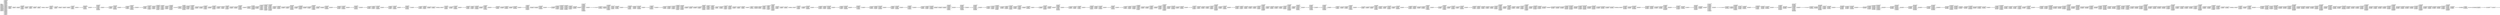 digraph "graph.cfg.gv" {
	subgraph global {
		node [fontname=Courier fontsize=30.0 rank=same shape=box]
		block_0 [label="0: %00 = #0x1\l2: %01 = #0x40\l4: MSTORE(%01, %00)\l5: [NO_SSA] DUP1\l6: [NO_SSA] PUSH1\l8: [NO_SSA] PUSH20\l1d: [NO_SSA] AND\l1e: [NO_SSA] DUP2\l1f: [NO_SSA] MSTORE\l20: [NO_SSA] PUSH1\l22: [NO_SSA] ADD\l23: [NO_SSA] PUSH1\l25: [NO_SSA] DUP2\l26: [NO_SSA] MSTORE\l27: [NO_SSA] PUSH1\l29: [NO_SSA] ADD\l2a: [NO_SSA] PUSH1\l2c: [NO_SSA] DUP2\l2d: [NO_SSA] MSTORE\l2e: [NO_SSA] POP\l2f: [NO_SSA] SWAP1\l30: [NO_SSA] JUMP\l"]
		block_31 [label="31: [NO_SSA] JUMPDEST\l32: [NO_SSA] PUSH1\l34: [NO_SSA] MLOAD\l35: [NO_SSA] DUP1\l36: [NO_SSA] PUSH1\l38: [NO_SSA] ADD\l39: [NO_SSA] PUSH1\l3b: [NO_SSA] MSTORE\l3c: [NO_SSA] DUP1\l3d: [NO_SSA] PUSH1\l3f: [NO_SSA] DUP2\l40: [NO_SSA] MSTORE\l41: [NO_SSA] PUSH1\l43: [NO_SSA] ADD\l44: [NO_SSA] PUSH1\l46: [NO_SSA] DUP2\l47: [NO_SSA] MSTORE\l48: [NO_SSA] PUSH1\l4a: [NO_SSA] ADD\l4b: [NO_SSA] PUSH1\l4d: [NO_SSA] DUP2\l4e: [NO_SSA] MSTORE\l4f: [NO_SSA] PUSH1\l51: [NO_SSA] ADD\l52: [NO_SSA] PUSH1\l54: [NO_SSA] DUP2\l55: [NO_SSA] MSTORE\l56: [NO_SSA] PUSH1\l58: [NO_SSA] ADD\l59: [NO_SSA] PUSH1\l5b: [NO_SSA] DUP2\l5c: [NO_SSA] MSTORE\l5d: [NO_SSA] PUSH1\l5f: [NO_SSA] ADD\l60: [NO_SSA] PUSH1\l62: [NO_SSA] DUP2\l63: [NO_SSA] MSTORE\l64: [NO_SSA] PUSH1\l66: [NO_SSA] ADD\l67: [NO_SSA] PUSH1\l69: [NO_SSA] DUP2\l6a: [NO_SSA] MSTORE\l6b: [NO_SSA] POP\l6c: [NO_SSA] SWAP1\l6d: [NO_SSA] JUMP\l"]
		block_6e [label="6e: [NO_SSA] JUMPDEST\l6f: [NO_SSA] PUSH1\l71: [NO_SSA] PUSH1\l73: [NO_SSA] MLOAD\l74: [NO_SSA] SWAP1\l75: [NO_SSA] POP\l76: [NO_SSA] SWAP1\l77: [NO_SSA] JUMP\l"]
		block_78 [label="78: [NO_SSA] JUMPDEST\l79: [NO_SSA] PUSH1\l7b: [NO_SSA] DUP1\l7c: [NO_SSA] REVERT\l"]
		block_7d [label="7d: [NO_SSA] JUMPDEST\l7e: [NO_SSA] PUSH1\l80: [NO_SSA] DUP1\l81: [NO_SSA] REVERT\l"]
		block_82 [label="82: [NO_SSA] JUMPDEST\l83: [NO_SSA] PUSH1\l85: [NO_SSA] PUSH20\l9a: [NO_SSA] DUP3\l9b: [NO_SSA] AND\l9c: [NO_SSA] SWAP1\l9d: [NO_SSA] POP\l9e: [NO_SSA] SWAP2\l9f: [NO_SSA] SWAP1\la0: [NO_SSA] POP\la1: [NO_SSA] JUMP\l"]
		block_a2 [label="a2: [NO_SSA] JUMPDEST\la3: [NO_SSA] PUSH1\la5: [NO_SSA] PUSH2\la8: [NO_SSA] DUP3\la9: [NO_SSA] PUSH2\lac: [NO_SSA] JUMP\l"]
		block_ad [label="ad: [NO_SSA] JUMPDEST\lae: [NO_SSA] SWAP1\laf: [NO_SSA] POP\lb0: [NO_SSA] SWAP2\lb1: [NO_SSA] SWAP1\lb2: [NO_SSA] POP\lb3: [NO_SSA] JUMP\l"]
		block_b4 [label="b4: [NO_SSA] JUMPDEST\lb5: [NO_SSA] PUSH2\lb8: [NO_SSA] DUP2\lb9: [NO_SSA] PUSH2\lbc: [NO_SSA] JUMP\l"]
		block_bd [label="bd: [NO_SSA] JUMPDEST\lbe: [NO_SSA] DUP2\lbf: [NO_SSA] EQ\lc0: [NO_SSA] PUSH2\lc3: [NO_SSA] JUMPI\l"]
		block_c4 [label="c4: [NO_SSA] PUSH1\lc6: [NO_SSA] DUP1\lc7: [NO_SSA] REVERT\l"]
		block_c8 [label="c8: [NO_SSA] JUMPDEST\lc9: [NO_SSA] POP\lca: [NO_SSA] JUMP\l"]
		block_cb [label="cb: [NO_SSA] JUMPDEST\lcc: [NO_SSA] PUSH1\lce: [NO_SSA] DUP2\lcf: [NO_SSA] CALLDATALOAD\ld0: [NO_SSA] SWAP1\ld1: [NO_SSA] POP\ld2: [NO_SSA] PUSH2\ld5: [NO_SSA] DUP2\ld6: [NO_SSA] PUSH2\ld9: [NO_SSA] JUMP\l"]
		block_da [label="da: [NO_SSA] JUMPDEST\ldb: [NO_SSA] SWAP3\ldc: [NO_SSA] SWAP2\ldd: [NO_SSA] POP\lde: [NO_SSA] POP\ldf: [NO_SSA] JUMP\l"]
		block_e0 [label="e0: [NO_SSA] JUMPDEST\le1: [NO_SSA] PUSH1\le3: [NO_SSA] DUP1\le4: [NO_SSA] REVERT\l"]
		block_e5 [label="e5: [NO_SSA] JUMPDEST\le6: [NO_SSA] PUSH1\le8: [NO_SSA] DUP1\le9: [NO_SSA] REVERT\l"]
		block_ea [label="ea: [NO_SSA] JUMPDEST\leb: [NO_SSA] PUSH1\led: [NO_SSA] DUP1\lee: [NO_SSA] REVERT\l"]
		block_ef [label="ef: [NO_SSA] JUMPDEST\lf0: [NO_SSA] PUSH1\lf2: [NO_SSA] DUP1\lf3: [NO_SSA] DUP4\lf4: [NO_SSA] PUSH1\lf6: [NO_SSA] DUP5\lf7: [NO_SSA] ADD\lf8: [NO_SSA] SLT\lf9: [NO_SSA] PUSH2\lfc: [NO_SSA] JUMPI\l"]
		block_fd [label="fd: [NO_SSA] PUSH2\l100: [NO_SSA] PUSH2\l103: [NO_SSA] JUMP\l"]
		block_104 [label="104: [NO_SSA] JUMPDEST\l"]
		block_105 [label="105: [NO_SSA] JUMPDEST\l106: [NO_SSA] DUP3\l107: [NO_SSA] CALLDATALOAD\l108: [NO_SSA] SWAP1\l109: [NO_SSA] POP\l10a: [NO_SSA] PUSH8\l113: [NO_SSA] DUP2\l114: [NO_SSA] GT\l115: [NO_SSA] ISZERO\l116: [NO_SSA] PUSH2\l119: [NO_SSA] JUMPI\l"]
		block_11a [label="11a: [NO_SSA] PUSH2\l11d: [NO_SSA] PUSH2\l120: [NO_SSA] JUMP\l"]
		block_121 [label="121: [NO_SSA] JUMPDEST\l"]
		block_122 [label="122: [NO_SSA] JUMPDEST\l123: [NO_SSA] PUSH1\l125: [NO_SSA] DUP4\l126: [NO_SSA] ADD\l127: [NO_SSA] SWAP2\l128: [NO_SSA] POP\l129: [NO_SSA] DUP4\l12a: [NO_SSA] PUSH1\l12c: [NO_SSA] DUP3\l12d: [NO_SSA] MUL\l12e: [NO_SSA] DUP4\l12f: [NO_SSA] ADD\l130: [NO_SSA] GT\l131: [NO_SSA] ISZERO\l132: [NO_SSA] PUSH2\l135: [NO_SSA] JUMPI\l"]
		block_136 [label="136: [NO_SSA] PUSH2\l139: [NO_SSA] PUSH2\l13c: [NO_SSA] JUMP\l"]
		block_13d [label="13d: [NO_SSA] JUMPDEST\l"]
		block_13e [label="13e: [NO_SSA] JUMPDEST\l13f: [NO_SSA] SWAP3\l140: [NO_SSA] POP\l141: [NO_SSA] SWAP3\l142: [NO_SSA] SWAP1\l143: [NO_SSA] POP\l144: [NO_SSA] JUMP\l"]
		block_145 [label="145: [NO_SSA] JUMPDEST\l146: [NO_SSA] PUSH1\l148: [NO_SSA] DUP1\l149: [NO_SSA] PUSH1\l14b: [NO_SSA] PUSH1\l14d: [NO_SSA] DUP5\l14e: [NO_SSA] DUP7\l14f: [NO_SSA] SUB\l150: [NO_SSA] SLT\l151: [NO_SSA] ISZERO\l152: [NO_SSA] PUSH2\l155: [NO_SSA] JUMPI\l"]
		block_156 [label="156: [NO_SSA] PUSH2\l159: [NO_SSA] PUSH2\l15c: [NO_SSA] JUMP\l"]
		block_15d [label="15d: [NO_SSA] JUMPDEST\l"]
		block_15e [label="15e: [NO_SSA] JUMPDEST\l15f: [NO_SSA] PUSH1\l161: [NO_SSA] PUSH2\l164: [NO_SSA] DUP7\l165: [NO_SSA] DUP3\l166: [NO_SSA] DUP8\l167: [NO_SSA] ADD\l168: [NO_SSA] PUSH2\l16b: [NO_SSA] JUMP\l"]
		block_16c [label="16c: [NO_SSA] JUMPDEST\l16d: [NO_SSA] SWAP4\l16e: [NO_SSA] POP\l16f: [NO_SSA] POP\l170: [NO_SSA] PUSH1\l172: [NO_SSA] DUP5\l173: [NO_SSA] ADD\l174: [NO_SSA] CALLDATALOAD\l175: [NO_SSA] PUSH8\l17e: [NO_SSA] DUP2\l17f: [NO_SSA] GT\l180: [NO_SSA] ISZERO\l181: [NO_SSA] PUSH2\l184: [NO_SSA] JUMPI\l"]
		block_185 [label="185: [NO_SSA] PUSH2\l188: [NO_SSA] PUSH2\l18b: [NO_SSA] JUMP\l"]
		block_18c [label="18c: [NO_SSA] JUMPDEST\l"]
		block_18d [label="18d: [NO_SSA] JUMPDEST\l18e: [NO_SSA] PUSH2\l191: [NO_SSA] DUP7\l192: [NO_SSA] DUP3\l193: [NO_SSA] DUP8\l194: [NO_SSA] ADD\l195: [NO_SSA] PUSH2\l198: [NO_SSA] JUMP\l"]
		block_199 [label="199: [NO_SSA] JUMPDEST\l19a: [NO_SSA] SWAP3\l19b: [NO_SSA] POP\l19c: [NO_SSA] SWAP3\l19d: [NO_SSA] POP\l19e: [NO_SSA] POP\l19f: [NO_SSA] SWAP3\l1a0: [NO_SSA] POP\l1a1: [NO_SSA] SWAP3\l1a2: [NO_SSA] POP\l1a3: [NO_SSA] SWAP3\l1a4: [NO_SSA] JUMP\l"]
		block_1a5 [label="1a5: [NO_SSA] JUMPDEST\l1a6: [NO_SSA] PUSH1\l1a8: [NO_SSA] DUP2\l1a9: [NO_SSA] MLOAD\l1aa: [NO_SSA] SWAP1\l1ab: [NO_SSA] POP\l1ac: [NO_SSA] SWAP2\l1ad: [NO_SSA] SWAP1\l1ae: [NO_SSA] POP\l1af: [NO_SSA] JUMP\l"]
		block_1b0 [label="1b0: [NO_SSA] JUMPDEST\l1b1: [NO_SSA] PUSH1\l1b3: [NO_SSA] DUP3\l1b4: [NO_SSA] DUP3\l1b5: [NO_SSA] MSTORE\l1b6: [NO_SSA] PUSH1\l1b8: [NO_SSA] DUP3\l1b9: [NO_SSA] ADD\l1ba: [NO_SSA] SWAP1\l1bb: [NO_SSA] POP\l1bc: [NO_SSA] SWAP3\l1bd: [NO_SSA] SWAP2\l1be: [NO_SSA] POP\l1bf: [NO_SSA] POP\l1c0: [NO_SSA] JUMP\l"]
		block_1c1 [label="1c1: [NO_SSA] JUMPDEST\l1c2: [NO_SSA] PUSH1\l1c4: [NO_SSA] DUP2\l1c5: [NO_SSA] SWAP1\l1c6: [NO_SSA] POP\l1c7: [NO_SSA] PUSH1\l1c9: [NO_SSA] DUP3\l1ca: [NO_SSA] ADD\l1cb: [NO_SSA] SWAP1\l1cc: [NO_SSA] POP\l1cd: [NO_SSA] SWAP2\l1ce: [NO_SSA] SWAP1\l1cf: [NO_SSA] POP\l1d0: [NO_SSA] JUMP\l"]
		block_1d1 [label="1d1: [NO_SSA] JUMPDEST\l1d2: [NO_SSA] PUSH1\l1d4: [NO_SSA] DUP2\l1d5: [NO_SSA] MLOAD\l1d6: [NO_SSA] SWAP1\l1d7: [NO_SSA] POP\l1d8: [NO_SSA] SWAP2\l1d9: [NO_SSA] SWAP1\l1da: [NO_SSA] POP\l1db: [NO_SSA] JUMP\l"]
		block_1dc [label="1dc: [NO_SSA] JUMPDEST\l1dd: [NO_SSA] PUSH1\l1df: [NO_SSA] DUP3\l1e0: [NO_SSA] DUP3\l1e1: [NO_SSA] MSTORE\l1e2: [NO_SSA] PUSH1\l1e4: [NO_SSA] DUP3\l1e5: [NO_SSA] ADD\l1e6: [NO_SSA] SWAP1\l1e7: [NO_SSA] POP\l1e8: [NO_SSA] SWAP3\l1e9: [NO_SSA] SWAP2\l1ea: [NO_SSA] POP\l1eb: [NO_SSA] POP\l1ec: [NO_SSA] JUMP\l"]
		block_1ed [label="1ed: [NO_SSA] JUMPDEST\l1ee: [NO_SSA] PUSH1\l"]
		block_1f0 [label="1f0: [NO_SSA] JUMPDEST\l1f1: [NO_SSA] DUP4\l1f2: [NO_SSA] DUP2\l1f3: [NO_SSA] LT\l1f4: [NO_SSA] ISZERO\l1f5: [NO_SSA] PUSH2\l1f8: [NO_SSA] JUMPI\l"]
		block_1f9 [label="1f9: [NO_SSA] DUP1\l1fa: [NO_SSA] DUP3\l1fb: [NO_SSA] ADD\l1fc: [NO_SSA] MLOAD\l1fd: [NO_SSA] DUP2\l1fe: [NO_SSA] DUP5\l1ff: [NO_SSA] ADD\l200: [NO_SSA] MSTORE\l201: [NO_SSA] PUSH1\l203: [NO_SSA] DUP2\l204: [NO_SSA] ADD\l205: [NO_SSA] SWAP1\l206: [NO_SSA] POP\l207: [NO_SSA] PUSH2\l20a: [NO_SSA] JUMP\l"]
		block_20b [label="20b: [NO_SSA] JUMPDEST\l20c: [NO_SSA] PUSH1\l20e: [NO_SSA] DUP5\l20f: [NO_SSA] DUP5\l210: [NO_SSA] ADD\l211: [NO_SSA] MSTORE\l212: [NO_SSA] POP\l213: [NO_SSA] POP\l214: [NO_SSA] POP\l215: [NO_SSA] POP\l216: [NO_SSA] JUMP\l"]
		block_217 [label="217: [NO_SSA] JUMPDEST\l218: [NO_SSA] PUSH1\l21a: [NO_SSA] PUSH1\l21c: [NO_SSA] NOT\l21d: [NO_SSA] PUSH1\l21f: [NO_SSA] DUP4\l220: [NO_SSA] ADD\l221: [NO_SSA] AND\l222: [NO_SSA] SWAP1\l223: [NO_SSA] POP\l224: [NO_SSA] SWAP2\l225: [NO_SSA] SWAP1\l226: [NO_SSA] POP\l227: [NO_SSA] JUMP\l"]
		block_228 [label="228: [NO_SSA] JUMPDEST\l229: [NO_SSA] PUSH1\l22b: [NO_SSA] PUSH2\l22e: [NO_SSA] DUP3\l22f: [NO_SSA] PUSH2\l232: [NO_SSA] JUMP\l"]
		block_233 [label="233: [NO_SSA] JUMPDEST\l234: [NO_SSA] PUSH2\l237: [NO_SSA] DUP2\l238: [NO_SSA] DUP6\l239: [NO_SSA] PUSH2\l23c: [NO_SSA] JUMP\l"]
		block_23d [label="23d: [NO_SSA] JUMPDEST\l23e: [NO_SSA] SWAP4\l23f: [NO_SSA] POP\l240: [NO_SSA] PUSH2\l243: [NO_SSA] DUP2\l244: [NO_SSA] DUP6\l245: [NO_SSA] PUSH1\l247: [NO_SSA] DUP7\l248: [NO_SSA] ADD\l249: [NO_SSA] PUSH2\l24c: [NO_SSA] JUMP\l"]
		block_24d [label="24d: [NO_SSA] JUMPDEST\l24e: [NO_SSA] PUSH2\l251: [NO_SSA] DUP2\l252: [NO_SSA] PUSH2\l255: [NO_SSA] JUMP\l"]
		block_256 [label="256: [NO_SSA] JUMPDEST\l257: [NO_SSA] DUP5\l258: [NO_SSA] ADD\l259: [NO_SSA] SWAP2\l25a: [NO_SSA] POP\l25b: [NO_SSA] POP\l25c: [NO_SSA] SWAP3\l25d: [NO_SSA] SWAP2\l25e: [NO_SSA] POP\l25f: [NO_SSA] POP\l260: [NO_SSA] JUMP\l"]
		block_261 [label="261: [NO_SSA] JUMPDEST\l262: [NO_SSA] PUSH1\l264: [NO_SSA] PUSH2\l267: [NO_SSA] DUP4\l268: [NO_SSA] DUP4\l269: [NO_SSA] PUSH2\l26c: [NO_SSA] JUMP\l"]
		block_26d [label="26d: [NO_SSA] JUMPDEST\l26e: [NO_SSA] SWAP1\l26f: [NO_SSA] POP\l270: [NO_SSA] SWAP3\l271: [NO_SSA] SWAP2\l272: [NO_SSA] POP\l273: [NO_SSA] POP\l274: [NO_SSA] JUMP\l"]
		block_275 [label="275: [NO_SSA] JUMPDEST\l276: [NO_SSA] PUSH1\l278: [NO_SSA] PUSH1\l27a: [NO_SSA] DUP3\l27b: [NO_SSA] ADD\l27c: [NO_SSA] SWAP1\l27d: [NO_SSA] POP\l27e: [NO_SSA] SWAP2\l27f: [NO_SSA] SWAP1\l280: [NO_SSA] POP\l281: [NO_SSA] JUMP\l"]
		block_282 [label="282: [NO_SSA] JUMPDEST\l283: [NO_SSA] PUSH1\l285: [NO_SSA] PUSH2\l288: [NO_SSA] DUP3\l289: [NO_SSA] PUSH2\l28c: [NO_SSA] JUMP\l"]
		block_28d [label="28d: [NO_SSA] JUMPDEST\l28e: [NO_SSA] PUSH2\l291: [NO_SSA] DUP2\l292: [NO_SSA] DUP6\l293: [NO_SSA] PUSH2\l296: [NO_SSA] JUMP\l"]
		block_297 [label="297: [NO_SSA] JUMPDEST\l298: [NO_SSA] SWAP4\l299: [NO_SSA] POP\l29a: [NO_SSA] DUP4\l29b: [NO_SSA] PUSH1\l29d: [NO_SSA] DUP3\l29e: [NO_SSA] MUL\l29f: [NO_SSA] DUP6\l2a0: [NO_SSA] ADD\l2a1: [NO_SSA] PUSH2\l2a4: [NO_SSA] DUP6\l2a5: [NO_SSA] PUSH2\l2a8: [NO_SSA] JUMP\l"]
		block_2a9 [label="2a9: [NO_SSA] JUMPDEST\l2aa: [NO_SSA] DUP1\l2ab: [NO_SSA] PUSH1\l"]
		block_2ad [label="2ad: [NO_SSA] JUMPDEST\l2ae: [NO_SSA] DUP6\l2af: [NO_SSA] DUP2\l2b0: [NO_SSA] LT\l2b1: [NO_SSA] ISZERO\l2b2: [NO_SSA] PUSH2\l2b5: [NO_SSA] JUMPI\l"]
		block_2b6 [label="2b6: [NO_SSA] DUP5\l2b7: [NO_SSA] DUP5\l2b8: [NO_SSA] SUB\l2b9: [NO_SSA] DUP10\l2ba: [NO_SSA] MSTORE\l2bb: [NO_SSA] DUP2\l2bc: [NO_SSA] MLOAD\l2bd: [NO_SSA] PUSH2\l2c0: [NO_SSA] DUP6\l2c1: [NO_SSA] DUP3\l2c2: [NO_SSA] PUSH2\l2c5: [NO_SSA] JUMP\l"]
		block_2c6 [label="2c6: [NO_SSA] JUMPDEST\l2c7: [NO_SSA] SWAP5\l2c8: [NO_SSA] POP\l2c9: [NO_SSA] PUSH2\l2cc: [NO_SSA] DUP4\l2cd: [NO_SSA] PUSH2\l2d0: [NO_SSA] JUMP\l"]
		block_2d1 [label="2d1: [NO_SSA] JUMPDEST\l2d2: [NO_SSA] SWAP3\l2d3: [NO_SSA] POP\l2d4: [NO_SSA] PUSH1\l2d6: [NO_SSA] DUP11\l2d7: [NO_SSA] ADD\l2d8: [NO_SSA] SWAP10\l2d9: [NO_SSA] POP\l2da: [NO_SSA] POP\l2db: [NO_SSA] PUSH1\l2dd: [NO_SSA] DUP2\l2de: [NO_SSA] ADD\l2df: [NO_SSA] SWAP1\l2e0: [NO_SSA] POP\l2e1: [NO_SSA] PUSH2\l2e4: [NO_SSA] JUMP\l"]
		block_2e5 [label="2e5: [NO_SSA] JUMPDEST\l2e6: [NO_SSA] POP\l2e7: [NO_SSA] DUP3\l2e8: [NO_SSA] SWAP8\l2e9: [NO_SSA] POP\l2ea: [NO_SSA] DUP8\l2eb: [NO_SSA] SWAP6\l2ec: [NO_SSA] POP\l2ed: [NO_SSA] POP\l2ee: [NO_SSA] POP\l2ef: [NO_SSA] POP\l2f0: [NO_SSA] POP\l2f1: [NO_SSA] POP\l2f2: [NO_SSA] SWAP3\l2f3: [NO_SSA] SWAP2\l2f4: [NO_SSA] POP\l2f5: [NO_SSA] POP\l2f6: [NO_SSA] JUMP\l"]
		block_2f7 [label="2f7: [NO_SSA] JUMPDEST\l2f8: [NO_SSA] PUSH1\l2fa: [NO_SSA] PUSH1\l2fc: [NO_SSA] DUP3\l2fd: [NO_SSA] ADD\l2fe: [NO_SSA] SWAP1\l2ff: [NO_SSA] POP\l300: [NO_SSA] DUP2\l301: [NO_SSA] DUP2\l302: [NO_SSA] SUB\l303: [NO_SSA] PUSH1\l305: [NO_SSA] DUP4\l306: [NO_SSA] ADD\l307: [NO_SSA] MSTORE\l308: [NO_SSA] PUSH2\l30b: [NO_SSA] DUP2\l30c: [NO_SSA] DUP5\l30d: [NO_SSA] PUSH2\l310: [NO_SSA] JUMP\l"]
		block_311 [label="311: [NO_SSA] JUMPDEST\l312: [NO_SSA] SWAP1\l313: [NO_SSA] POP\l314: [NO_SSA] SWAP3\l315: [NO_SSA] SWAP2\l316: [NO_SSA] POP\l317: [NO_SSA] POP\l318: [NO_SSA] JUMP\l"]
		block_319 [label="319: [NO_SSA] JUMPDEST\l31a: [NO_SSA] PUSH1\l31c: [NO_SSA] DUP2\l31d: [NO_SSA] SWAP1\l31e: [NO_SSA] POP\l31f: [NO_SSA] SWAP2\l320: [NO_SSA] SWAP1\l321: [NO_SSA] POP\l322: [NO_SSA] JUMP\l"]
		block_323 [label="323: [NO_SSA] JUMPDEST\l324: [NO_SSA] PUSH2\l327: [NO_SSA] DUP2\l328: [NO_SSA] PUSH2\l32b: [NO_SSA] JUMP\l"]
		block_32c [label="32c: [NO_SSA] JUMPDEST\l32d: [NO_SSA] DUP3\l32e: [NO_SSA] MSTORE\l32f: [NO_SSA] POP\l330: [NO_SSA] POP\l331: [NO_SSA] JUMP\l"]
		block_332 [label="332: [NO_SSA] JUMPDEST\l333: [NO_SSA] PUSH1\l335: [NO_SSA] PUSH1\l337: [NO_SSA] DUP3\l338: [NO_SSA] ADD\l339: [NO_SSA] SWAP1\l33a: [NO_SSA] POP\l33b: [NO_SSA] PUSH2\l33e: [NO_SSA] PUSH1\l340: [NO_SSA] DUP4\l341: [NO_SSA] ADD\l342: [NO_SSA] DUP5\l343: [NO_SSA] PUSH2\l346: [NO_SSA] JUMP\l"]
		block_347 [label="347: [NO_SSA] JUMPDEST\l348: [NO_SSA] SWAP3\l349: [NO_SSA] SWAP2\l34a: [NO_SSA] POP\l34b: [NO_SSA] POP\l34c: [NO_SSA] JUMP\l"]
		block_34d [label="34d: [NO_SSA] JUMPDEST\l34e: [NO_SSA] PUSH1\l350: [NO_SSA] DUP2\l351: [NO_SSA] ISZERO\l352: [NO_SSA] ISZERO\l353: [NO_SSA] SWAP1\l354: [NO_SSA] POP\l355: [NO_SSA] SWAP2\l356: [NO_SSA] SWAP1\l357: [NO_SSA] POP\l358: [NO_SSA] JUMP\l"]
		block_359 [label="359: [NO_SSA] JUMPDEST\l35a: [NO_SSA] PUSH2\l35d: [NO_SSA] DUP2\l35e: [NO_SSA] PUSH2\l361: [NO_SSA] JUMP\l"]
		block_362 [label="362: [NO_SSA] JUMPDEST\l363: [NO_SSA] DUP3\l364: [NO_SSA] MSTORE\l365: [NO_SSA] POP\l366: [NO_SSA] POP\l367: [NO_SSA] JUMP\l"]
		block_368 [label="368: [NO_SSA] JUMPDEST\l369: [NO_SSA] PUSH1\l36b: [NO_SSA] PUSH1\l36d: [NO_SSA] DUP3\l36e: [NO_SSA] ADD\l36f: [NO_SSA] SWAP1\l370: [NO_SSA] POP\l371: [NO_SSA] PUSH2\l374: [NO_SSA] PUSH1\l376: [NO_SSA] DUP4\l377: [NO_SSA] ADD\l378: [NO_SSA] DUP5\l379: [NO_SSA] PUSH2\l37c: [NO_SSA] JUMP\l"]
		block_37d [label="37d: [NO_SSA] JUMPDEST\l37e: [NO_SSA] SWAP3\l37f: [NO_SSA] SWAP2\l380: [NO_SSA] POP\l381: [NO_SSA] POP\l382: [NO_SSA] JUMP\l"]
		block_383 [label="383: [NO_SSA] JUMPDEST\l384: [NO_SSA] PUSH1\l386: [NO_SSA] DUP1\l387: [NO_SSA] REVERT\l"]
		block_388 [label="388: [NO_SSA] JUMPDEST\l389: [NO_SSA] PUSH1\l38b: [NO_SSA] PUSH1\l38d: [NO_SSA] DUP3\l38e: [NO_SSA] DUP5\l38f: [NO_SSA] SUB\l390: [NO_SSA] SLT\l391: [NO_SSA] ISZERO\l392: [NO_SSA] PUSH2\l395: [NO_SSA] JUMPI\l"]
		block_396 [label="396: [NO_SSA] PUSH2\l399: [NO_SSA] PUSH2\l39c: [NO_SSA] JUMP\l"]
		block_39d [label="39d: [NO_SSA] JUMPDEST\l"]
		block_39e [label="39e: [NO_SSA] JUMPDEST\l39f: [NO_SSA] DUP2\l3a0: [NO_SSA] SWAP1\l3a1: [NO_SSA] POP\l3a2: [NO_SSA] SWAP3\l3a3: [NO_SSA] SWAP2\l3a4: [NO_SSA] POP\l3a5: [NO_SSA] POP\l3a6: [NO_SSA] JUMP\l"]
		block_3a7 [label="3a7: [NO_SSA] JUMPDEST\l3a8: [NO_SSA] PUSH1\l3aa: [NO_SSA] PUSH1\l3ac: [NO_SSA] DUP3\l3ad: [NO_SSA] DUP5\l3ae: [NO_SSA] SUB\l3af: [NO_SSA] SLT\l3b0: [NO_SSA] ISZERO\l3b1: [NO_SSA] PUSH2\l3b4: [NO_SSA] JUMPI\l"]
		block_3b5 [label="3b5: [NO_SSA] PUSH2\l3b8: [NO_SSA] PUSH2\l3bb: [NO_SSA] JUMP\l"]
		block_3bc [label="3bc: [NO_SSA] JUMPDEST\l"]
		block_3bd [label="3bd: [NO_SSA] JUMPDEST\l3be: [NO_SSA] PUSH1\l3c0: [NO_SSA] DUP3\l3c1: [NO_SSA] ADD\l3c2: [NO_SSA] CALLDATALOAD\l3c3: [NO_SSA] PUSH8\l3cc: [NO_SSA] DUP2\l3cd: [NO_SSA] GT\l3ce: [NO_SSA] ISZERO\l3cf: [NO_SSA] PUSH2\l3d2: [NO_SSA] JUMPI\l"]
		block_3d3 [label="3d3: [NO_SSA] PUSH2\l3d6: [NO_SSA] PUSH2\l3d9: [NO_SSA] JUMP\l"]
		block_3da [label="3da: [NO_SSA] JUMPDEST\l"]
		block_3db [label="3db: [NO_SSA] JUMPDEST\l3dc: [NO_SSA] PUSH2\l3df: [NO_SSA] DUP5\l3e0: [NO_SSA] DUP3\l3e1: [NO_SSA] DUP6\l3e2: [NO_SSA] ADD\l3e3: [NO_SSA] PUSH2\l3e6: [NO_SSA] JUMP\l"]
		block_3e7 [label="3e7: [NO_SSA] JUMPDEST\l3e8: [NO_SSA] SWAP2\l3e9: [NO_SSA] POP\l3ea: [NO_SSA] POP\l3eb: [NO_SSA] SWAP3\l3ec: [NO_SSA] SWAP2\l3ed: [NO_SSA] POP\l3ee: [NO_SSA] POP\l3ef: [NO_SSA] JUMP\l"]
		block_3f0 [label="3f0: [NO_SSA] JUMPDEST\l3f1: [NO_SSA] PUSH1\l3f3: [NO_SSA] PUSH1\l3f5: [NO_SSA] DUP3\l3f6: [NO_SSA] DUP5\l3f7: [NO_SSA] SUB\l3f8: [NO_SSA] SLT\l3f9: [NO_SSA] ISZERO\l3fa: [NO_SSA] PUSH2\l3fd: [NO_SSA] JUMPI\l"]
		block_3fe [label="3fe: [NO_SSA] PUSH2\l401: [NO_SSA] PUSH2\l404: [NO_SSA] JUMP\l"]
		block_405 [label="405: [NO_SSA] JUMPDEST\l"]
		block_406 [label="406: [NO_SSA] JUMPDEST\l407: [NO_SSA] DUP2\l408: [NO_SSA] SWAP1\l409: [NO_SSA] POP\l40a: [NO_SSA] SWAP3\l40b: [NO_SSA] SWAP2\l40c: [NO_SSA] POP\l40d: [NO_SSA] POP\l40e: [NO_SSA] JUMP\l"]
		block_40f [label="40f: [NO_SSA] JUMPDEST\l410: [NO_SSA] PUSH1\l412: [NO_SSA] PUSH1\l414: [NO_SSA] DUP3\l415: [NO_SSA] DUP5\l416: [NO_SSA] SUB\l417: [NO_SSA] SLT\l418: [NO_SSA] ISZERO\l419: [NO_SSA] PUSH2\l41c: [NO_SSA] JUMPI\l"]
		block_41d [label="41d: [NO_SSA] PUSH2\l420: [NO_SSA] PUSH2\l423: [NO_SSA] JUMP\l"]
		block_424 [label="424: [NO_SSA] JUMPDEST\l"]
		block_425 [label="425: [NO_SSA] JUMPDEST\l426: [NO_SSA] PUSH1\l428: [NO_SSA] DUP3\l429: [NO_SSA] ADD\l42a: [NO_SSA] CALLDATALOAD\l42b: [NO_SSA] PUSH8\l434: [NO_SSA] DUP2\l435: [NO_SSA] GT\l436: [NO_SSA] ISZERO\l437: [NO_SSA] PUSH2\l43a: [NO_SSA] JUMPI\l"]
		block_43b [label="43b: [NO_SSA] PUSH2\l43e: [NO_SSA] PUSH2\l441: [NO_SSA] JUMP\l"]
		block_442 [label="442: [NO_SSA] JUMPDEST\l"]
		block_443 [label="443: [NO_SSA] JUMPDEST\l444: [NO_SSA] PUSH2\l447: [NO_SSA] DUP5\l448: [NO_SSA] DUP3\l449: [NO_SSA] DUP6\l44a: [NO_SSA] ADD\l44b: [NO_SSA] PUSH2\l44e: [NO_SSA] JUMP\l"]
		block_44f [label="44f: [NO_SSA] JUMPDEST\l450: [NO_SSA] SWAP2\l451: [NO_SSA] POP\l452: [NO_SSA] POP\l453: [NO_SSA] SWAP3\l454: [NO_SSA] SWAP2\l455: [NO_SSA] POP\l456: [NO_SSA] POP\l457: [NO_SSA] JUMP\l"]
		block_458 [label="458: [NO_SSA] JUMPDEST\l459: [NO_SSA] PUSH2\l45c: [NO_SSA] DUP2\l45d: [NO_SSA] PUSH2\l460: [NO_SSA] JUMP\l"]
		block_461 [label="461: [NO_SSA] JUMPDEST\l462: [NO_SSA] DUP2\l463: [NO_SSA] EQ\l464: [NO_SSA] PUSH2\l467: [NO_SSA] JUMPI\l"]
		block_468 [label="468: [NO_SSA] PUSH1\l46a: [NO_SSA] DUP1\l46b: [NO_SSA] REVERT\l"]
		block_46c [label="46c: [NO_SSA] JUMPDEST\l46d: [NO_SSA] POP\l46e: [NO_SSA] JUMP\l"]
		block_46f [label="46f: [NO_SSA] JUMPDEST\l470: [NO_SSA] PUSH1\l472: [NO_SSA] DUP2\l473: [NO_SSA] CALLDATALOAD\l474: [NO_SSA] SWAP1\l475: [NO_SSA] POP\l476: [NO_SSA] PUSH2\l479: [NO_SSA] DUP2\l47a: [NO_SSA] PUSH2\l47d: [NO_SSA] JUMP\l"]
		block_47e [label="47e: [NO_SSA] JUMPDEST\l47f: [NO_SSA] SWAP3\l480: [NO_SSA] SWAP2\l481: [NO_SSA] POP\l482: [NO_SSA] POP\l483: [NO_SSA] JUMP\l"]
		block_484 [label="484: [NO_SSA] JUMPDEST\l485: [NO_SSA] PUSH1\l487: [NO_SSA] PUSH1\l489: [NO_SSA] DUP3\l48a: [NO_SSA] DUP5\l48b: [NO_SSA] SUB\l48c: [NO_SSA] SLT\l48d: [NO_SSA] ISZERO\l48e: [NO_SSA] PUSH2\l491: [NO_SSA] JUMPI\l"]
		block_492 [label="492: [NO_SSA] PUSH2\l495: [NO_SSA] PUSH2\l498: [NO_SSA] JUMP\l"]
		block_499 [label="499: [NO_SSA] JUMPDEST\l"]
		block_49a [label="49a: [NO_SSA] JUMPDEST\l49b: [NO_SSA] PUSH1\l49d: [NO_SSA] PUSH2\l4a0: [NO_SSA] DUP5\l4a1: [NO_SSA] DUP3\l4a2: [NO_SSA] DUP6\l4a3: [NO_SSA] ADD\l4a4: [NO_SSA] PUSH2\l4a7: [NO_SSA] JUMP\l"]
		block_4a8 [label="4a8: [NO_SSA] JUMPDEST\l4a9: [NO_SSA] SWAP2\l4aa: [NO_SSA] POP\l4ab: [NO_SSA] POP\l4ac: [NO_SSA] SWAP3\l4ad: [NO_SSA] SWAP2\l4ae: [NO_SSA] POP\l4af: [NO_SSA] POP\l4b0: [NO_SSA] JUMP\l"]
		block_4b1 [label="4b1: [NO_SSA] JUMPDEST\l4b2: [NO_SSA] PUSH32\l4d3: [NO_SSA] PUSH1\l4d5: [NO_SSA] MSTORE\l4d6: [NO_SSA] PUSH1\l4d8: [NO_SSA] PUSH1\l4da: [NO_SSA] MSTORE\l4db: [NO_SSA] PUSH1\l4dd: [NO_SSA] PUSH1\l4df: [NO_SSA] REVERT\l"]
		block_4e0 [label="4e0: [NO_SSA] JUMPDEST\l4e1: [NO_SSA] PUSH2\l4e4: [NO_SSA] DUP3\l4e5: [NO_SSA] PUSH2\l4e8: [NO_SSA] JUMP\l"]
		block_4e9 [label="4e9: [NO_SSA] JUMPDEST\l4ea: [NO_SSA] DUP2\l4eb: [NO_SSA] ADD\l4ec: [NO_SSA] DUP2\l4ed: [NO_SSA] DUP2\l4ee: [NO_SSA] LT\l4ef: [NO_SSA] PUSH8\l4f8: [NO_SSA] DUP3\l4f9: [NO_SSA] GT\l4fa: [NO_SSA] OR\l4fb: [NO_SSA] ISZERO\l4fc: [NO_SSA] PUSH2\l4ff: [NO_SSA] JUMPI\l"]
		block_500 [label="500: [NO_SSA] PUSH2\l503: [NO_SSA] PUSH2\l506: [NO_SSA] JUMP\l"]
		block_507 [label="507: [NO_SSA] JUMPDEST\l"]
		block_508 [label="508: [NO_SSA] JUMPDEST\l509: [NO_SSA] DUP1\l50a: [NO_SSA] PUSH1\l50c: [NO_SSA] MSTORE\l50d: [NO_SSA] POP\l50e: [NO_SSA] POP\l50f: [NO_SSA] POP\l510: [NO_SSA] JUMP\l"]
		block_511 [label="511: [NO_SSA] JUMPDEST\l512: [NO_SSA] PUSH1\l514: [NO_SSA] PUSH2\l517: [NO_SSA] PUSH2\l51a: [NO_SSA] JUMP\l"]
		block_51b [label="51b: [NO_SSA] JUMPDEST\l51c: [NO_SSA] SWAP1\l51d: [NO_SSA] POP\l51e: [NO_SSA] PUSH2\l521: [NO_SSA] DUP3\l522: [NO_SSA] DUP3\l523: [NO_SSA] PUSH2\l526: [NO_SSA] JUMP\l"]
		block_527 [label="527: [NO_SSA] JUMPDEST\l528: [NO_SSA] SWAP2\l529: [NO_SSA] SWAP1\l52a: [NO_SSA] POP\l52b: [NO_SSA] JUMP\l"]
		block_52c [label="52c: [NO_SSA] JUMPDEST\l52d: [NO_SSA] PUSH1\l52f: [NO_SSA] PUSH8\l538: [NO_SSA] DUP3\l539: [NO_SSA] GT\l53a: [NO_SSA] ISZERO\l53b: [NO_SSA] PUSH2\l53e: [NO_SSA] JUMPI\l"]
		block_53f [label="53f: [NO_SSA] PUSH2\l542: [NO_SSA] PUSH2\l545: [NO_SSA] JUMP\l"]
		block_546 [label="546: [NO_SSA] JUMPDEST\l"]
		block_547 [label="547: [NO_SSA] JUMPDEST\l548: [NO_SSA] PUSH1\l54a: [NO_SSA] DUP3\l54b: [NO_SSA] MUL\l54c: [NO_SSA] SWAP1\l54d: [NO_SSA] POP\l54e: [NO_SSA] PUSH1\l550: [NO_SSA] DUP2\l551: [NO_SSA] ADD\l552: [NO_SSA] SWAP1\l553: [NO_SSA] POP\l554: [NO_SSA] SWAP2\l555: [NO_SSA] SWAP1\l556: [NO_SSA] POP\l557: [NO_SSA] JUMP\l"]
		block_558 [label="558: [NO_SSA] JUMPDEST\l559: [NO_SSA] PUSH1\l55b: [NO_SSA] DUP1\l55c: [NO_SSA] REVERT\l"]
		block_55d [label="55d: [NO_SSA] JUMPDEST\l55e: [NO_SSA] PUSH1\l560: [NO_SSA] DUP1\l561: [NO_SSA] REVERT\l"]
		block_562 [label="562: [NO_SSA] JUMPDEST\l563: [NO_SSA] PUSH1\l565: [NO_SSA] PUSH1\l567: [NO_SSA] DUP3\l568: [NO_SSA] DUP5\l569: [NO_SSA] SUB\l56a: [NO_SSA] SLT\l56b: [NO_SSA] ISZERO\l56c: [NO_SSA] PUSH2\l56f: [NO_SSA] JUMPI\l"]
		block_570 [label="570: [NO_SSA] PUSH2\l573: [NO_SSA] PUSH2\l576: [NO_SSA] JUMP\l"]
		block_577 [label="577: [NO_SSA] JUMPDEST\l"]
		block_578 [label="578: [NO_SSA] JUMPDEST\l579: [NO_SSA] PUSH2\l57c: [NO_SSA] PUSH1\l57e: [NO_SSA] PUSH2\l581: [NO_SSA] JUMP\l"]
		block_582 [label="582: [NO_SSA] JUMPDEST\l583: [NO_SSA] SWAP1\l584: [NO_SSA] POP\l585: [NO_SSA] PUSH1\l587: [NO_SSA] PUSH2\l58a: [NO_SSA] DUP5\l58b: [NO_SSA] DUP3\l58c: [NO_SSA] DUP6\l58d: [NO_SSA] ADD\l58e: [NO_SSA] PUSH2\l591: [NO_SSA] JUMP\l"]
		block_592 [label="592: [NO_SSA] JUMPDEST\l593: [NO_SSA] PUSH1\l595: [NO_SSA] DUP4\l596: [NO_SSA] ADD\l597: [NO_SSA] MSTORE\l598: [NO_SSA] POP\l599: [NO_SSA] PUSH1\l59b: [NO_SSA] PUSH2\l59e: [NO_SSA] DUP5\l59f: [NO_SSA] DUP3\l5a0: [NO_SSA] DUP6\l5a1: [NO_SSA] ADD\l5a2: [NO_SSA] PUSH2\l5a5: [NO_SSA] JUMP\l"]
		block_5a6 [label="5a6: [NO_SSA] JUMPDEST\l5a7: [NO_SSA] PUSH1\l5a9: [NO_SSA] DUP4\l5aa: [NO_SSA] ADD\l5ab: [NO_SSA] MSTORE\l5ac: [NO_SSA] POP\l5ad: [NO_SSA] PUSH1\l5af: [NO_SSA] PUSH2\l5b2: [NO_SSA] DUP5\l5b3: [NO_SSA] DUP3\l5b4: [NO_SSA] DUP6\l5b5: [NO_SSA] ADD\l5b6: [NO_SSA] PUSH2\l5b9: [NO_SSA] JUMP\l"]
		block_5ba [label="5ba: [NO_SSA] JUMPDEST\l5bb: [NO_SSA] PUSH1\l5bd: [NO_SSA] DUP4\l5be: [NO_SSA] ADD\l5bf: [NO_SSA] MSTORE\l5c0: [NO_SSA] POP\l5c1: [NO_SSA] SWAP3\l5c2: [NO_SSA] SWAP2\l5c3: [NO_SSA] POP\l5c4: [NO_SSA] POP\l5c5: [NO_SSA] JUMP\l"]
		block_5c6 [label="5c6: [NO_SSA] JUMPDEST\l5c7: [NO_SSA] PUSH1\l5c9: [NO_SSA] PUSH2\l5cc: [NO_SSA] PUSH2\l5cf: [NO_SSA] DUP5\l5d0: [NO_SSA] PUSH2\l5d3: [NO_SSA] JUMP\l"]
		block_5d4 [label="5d4: [NO_SSA] JUMPDEST\l5d5: [NO_SSA] PUSH2\l5d8: [NO_SSA] JUMP\l"]
		block_5d9 [label="5d9: [NO_SSA] JUMPDEST\l5da: [NO_SSA] SWAP1\l5db: [NO_SSA] POP\l5dc: [NO_SSA] DUP1\l5dd: [NO_SSA] DUP4\l5de: [NO_SSA] DUP3\l5df: [NO_SSA] MSTORE\l5e0: [NO_SSA] PUSH1\l5e2: [NO_SSA] DUP3\l5e3: [NO_SSA] ADD\l5e4: [NO_SSA] SWAP1\l5e5: [NO_SSA] POP\l5e6: [NO_SSA] PUSH1\l5e8: [NO_SSA] DUP5\l5e9: [NO_SSA] MUL\l5ea: [NO_SSA] DUP4\l5eb: [NO_SSA] ADD\l5ec: [NO_SSA] DUP6\l5ed: [NO_SSA] DUP2\l5ee: [NO_SSA] GT\l5ef: [NO_SSA] ISZERO\l5f0: [NO_SSA] PUSH2\l5f3: [NO_SSA] JUMPI\l"]
		block_5f4 [label="5f4: [NO_SSA] PUSH2\l5f7: [NO_SSA] PUSH2\l5fa: [NO_SSA] JUMP\l"]
		block_5fb [label="5fb: [NO_SSA] JUMPDEST\l"]
		block_5fc [label="5fc: [NO_SSA] JUMPDEST\l5fd: [NO_SSA] DUP4\l"]
		block_5fe [label="5fe: [NO_SSA] JUMPDEST\l5ff: [NO_SSA] DUP2\l600: [NO_SSA] DUP2\l601: [NO_SSA] LT\l602: [NO_SSA] ISZERO\l603: [NO_SSA] PUSH2\l606: [NO_SSA] JUMPI\l"]
		block_607 [label="607: [NO_SSA] DUP1\l608: [NO_SSA] PUSH2\l60b: [NO_SSA] DUP9\l60c: [NO_SSA] DUP3\l60d: [NO_SSA] PUSH2\l610: [NO_SSA] JUMP\l"]
		block_611 [label="611: [NO_SSA] JUMPDEST\l612: [NO_SSA] DUP5\l613: [NO_SSA] MSTORE\l614: [NO_SSA] PUSH1\l616: [NO_SSA] DUP5\l617: [NO_SSA] ADD\l618: [NO_SSA] SWAP4\l619: [NO_SSA] POP\l61a: [NO_SSA] POP\l61b: [NO_SSA] PUSH1\l61d: [NO_SSA] DUP2\l61e: [NO_SSA] ADD\l61f: [NO_SSA] SWAP1\l620: [NO_SSA] POP\l621: [NO_SSA] PUSH2\l624: [NO_SSA] JUMP\l"]
		block_625 [label="625: [NO_SSA] JUMPDEST\l626: [NO_SSA] POP\l627: [NO_SSA] POP\l628: [NO_SSA] POP\l629: [NO_SSA] SWAP4\l62a: [NO_SSA] SWAP3\l62b: [NO_SSA] POP\l62c: [NO_SSA] POP\l62d: [NO_SSA] POP\l62e: [NO_SSA] JUMP\l"]
		block_62f [label="62f: [NO_SSA] JUMPDEST\l630: [NO_SSA] PUSH1\l632: [NO_SSA] DUP3\l633: [NO_SSA] PUSH1\l635: [NO_SSA] DUP4\l636: [NO_SSA] ADD\l637: [NO_SSA] SLT\l638: [NO_SSA] PUSH2\l63b: [NO_SSA] JUMPI\l"]
		block_63c [label="63c: [NO_SSA] PUSH2\l63f: [NO_SSA] PUSH2\l642: [NO_SSA] JUMP\l"]
		block_643 [label="643: [NO_SSA] JUMPDEST\l"]
		block_644 [label="644: [NO_SSA] JUMPDEST\l645: [NO_SSA] DUP2\l646: [NO_SSA] CALLDATALOAD\l647: [NO_SSA] PUSH2\l64a: [NO_SSA] DUP5\l64b: [NO_SSA] DUP3\l64c: [NO_SSA] PUSH1\l64e: [NO_SSA] DUP7\l64f: [NO_SSA] ADD\l650: [NO_SSA] PUSH2\l653: [NO_SSA] JUMP\l"]
		block_654 [label="654: [NO_SSA] JUMPDEST\l655: [NO_SSA] SWAP2\l656: [NO_SSA] POP\l657: [NO_SSA] POP\l658: [NO_SSA] SWAP3\l659: [NO_SSA] SWAP2\l65a: [NO_SSA] POP\l65b: [NO_SSA] POP\l65c: [NO_SSA] JUMP\l"]
		block_65d [label="65d: [NO_SSA] JUMPDEST\l65e: [NO_SSA] PUSH1\l660: [NO_SSA] PUSH1\l662: [NO_SSA] DUP3\l663: [NO_SSA] DUP5\l664: [NO_SSA] SUB\l665: [NO_SSA] SLT\l666: [NO_SSA] ISZERO\l667: [NO_SSA] PUSH2\l66a: [NO_SSA] JUMPI\l"]
		block_66b [label="66b: [NO_SSA] PUSH2\l66e: [NO_SSA] PUSH2\l671: [NO_SSA] JUMP\l"]
		block_672 [label="672: [NO_SSA] JUMPDEST\l"]
		block_673 [label="673: [NO_SSA] JUMPDEST\l674: [NO_SSA] PUSH1\l676: [NO_SSA] DUP3\l677: [NO_SSA] ADD\l678: [NO_SSA] CALLDATALOAD\l679: [NO_SSA] PUSH8\l682: [NO_SSA] DUP2\l683: [NO_SSA] GT\l684: [NO_SSA] ISZERO\l685: [NO_SSA] PUSH2\l688: [NO_SSA] JUMPI\l"]
		block_689 [label="689: [NO_SSA] PUSH2\l68c: [NO_SSA] PUSH2\l68f: [NO_SSA] JUMP\l"]
		block_690 [label="690: [NO_SSA] JUMPDEST\l"]
		block_691 [label="691: [NO_SSA] JUMPDEST\l692: [NO_SSA] PUSH2\l695: [NO_SSA] DUP5\l696: [NO_SSA] DUP3\l697: [NO_SSA] DUP6\l698: [NO_SSA] ADD\l699: [NO_SSA] PUSH2\l69c: [NO_SSA] JUMP\l"]
		block_69d [label="69d: [NO_SSA] JUMPDEST\l69e: [NO_SSA] SWAP2\l69f: [NO_SSA] POP\l6a0: [NO_SSA] POP\l6a1: [NO_SSA] SWAP3\l6a2: [NO_SSA] SWAP2\l6a3: [NO_SSA] POP\l6a4: [NO_SSA] POP\l6a5: [NO_SSA] JUMP\l"]
		block_6a6 [label="6a6: [NO_SSA] JUMPDEST\l6a7: [NO_SSA] PUSH1\l6a9: [NO_SSA] DUP2\l6aa: [NO_SSA] MLOAD\l6ab: [NO_SSA] SWAP1\l6ac: [NO_SSA] POP\l6ad: [NO_SSA] SWAP2\l6ae: [NO_SSA] SWAP1\l6af: [NO_SSA] POP\l6b0: [NO_SSA] JUMP\l"]
		block_6b1 [label="6b1: [NO_SSA] JUMPDEST\l6b2: [NO_SSA] PUSH1\l6b4: [NO_SSA] DUP3\l6b5: [NO_SSA] DUP3\l6b6: [NO_SSA] MSTORE\l6b7: [NO_SSA] PUSH1\l6b9: [NO_SSA] DUP3\l6ba: [NO_SSA] ADD\l6bb: [NO_SSA] SWAP1\l6bc: [NO_SSA] POP\l6bd: [NO_SSA] SWAP3\l6be: [NO_SSA] SWAP2\l6bf: [NO_SSA] POP\l6c0: [NO_SSA] POP\l6c1: [NO_SSA] JUMP\l"]
		block_6c2 [label="6c2: [NO_SSA] JUMPDEST\l6c3: [NO_SSA] PUSH1\l6c5: [NO_SSA] DUP2\l6c6: [NO_SSA] SWAP1\l6c7: [NO_SSA] POP\l6c8: [NO_SSA] PUSH1\l6ca: [NO_SSA] DUP3\l6cb: [NO_SSA] ADD\l6cc: [NO_SSA] SWAP1\l6cd: [NO_SSA] POP\l6ce: [NO_SSA] SWAP2\l6cf: [NO_SSA] SWAP1\l6d0: [NO_SSA] POP\l6d1: [NO_SSA] JUMP\l"]
		block_6d2 [label="6d2: [NO_SSA] JUMPDEST\l6d3: [NO_SSA] PUSH2\l6d6: [NO_SSA] DUP2\l6d7: [NO_SSA] PUSH2\l6da: [NO_SSA] JUMP\l"]
		block_6db [label="6db: [NO_SSA] JUMPDEST\l6dc: [NO_SSA] DUP3\l6dd: [NO_SSA] MSTORE\l6de: [NO_SSA] POP\l6df: [NO_SSA] POP\l6e0: [NO_SSA] JUMP\l"]
		block_6e1 [label="6e1: [NO_SSA] JUMPDEST\l6e2: [NO_SSA] PUSH2\l6e5: [NO_SSA] DUP2\l6e6: [NO_SSA] PUSH2\l6e9: [NO_SSA] JUMP\l"]
		block_6ea [label="6ea: [NO_SSA] JUMPDEST\l6eb: [NO_SSA] DUP3\l6ec: [NO_SSA] MSTORE\l6ed: [NO_SSA] POP\l6ee: [NO_SSA] POP\l6ef: [NO_SSA] JUMP\l"]
		block_6f0 [label="6f0: [NO_SSA] JUMPDEST\l6f1: [NO_SSA] PUSH1\l6f3: [NO_SSA] DUP3\l6f4: [NO_SSA] ADD\l6f5: [NO_SSA] PUSH1\l6f7: [NO_SSA] DUP3\l6f8: [NO_SSA] ADD\l6f9: [NO_SSA] MLOAD\l6fa: [NO_SSA] PUSH2\l6fd: [NO_SSA] PUSH1\l6ff: [NO_SSA] DUP6\l700: [NO_SSA] ADD\l701: [NO_SSA] DUP3\l702: [NO_SSA] PUSH2\l705: [NO_SSA] JUMP\l"]
		block_706 [label="706: [NO_SSA] JUMPDEST\l707: [NO_SSA] POP\l708: [NO_SSA] PUSH1\l70a: [NO_SSA] DUP3\l70b: [NO_SSA] ADD\l70c: [NO_SSA] MLOAD\l70d: [NO_SSA] PUSH2\l710: [NO_SSA] PUSH1\l712: [NO_SSA] DUP6\l713: [NO_SSA] ADD\l714: [NO_SSA] DUP3\l715: [NO_SSA] PUSH2\l718: [NO_SSA] JUMP\l"]
		block_719 [label="719: [NO_SSA] JUMPDEST\l71a: [NO_SSA] POP\l71b: [NO_SSA] PUSH1\l71d: [NO_SSA] DUP3\l71e: [NO_SSA] ADD\l71f: [NO_SSA] MLOAD\l720: [NO_SSA] PUSH2\l723: [NO_SSA] PUSH1\l725: [NO_SSA] DUP6\l726: [NO_SSA] ADD\l727: [NO_SSA] DUP3\l728: [NO_SSA] PUSH2\l72b: [NO_SSA] JUMP\l"]
		block_72c [label="72c: [NO_SSA] JUMPDEST\l72d: [NO_SSA] POP\l72e: [NO_SSA] POP\l72f: [NO_SSA] POP\l730: [NO_SSA] POP\l731: [NO_SSA] JUMP\l"]
		block_732 [label="732: [NO_SSA] JUMPDEST\l733: [NO_SSA] PUSH1\l735: [NO_SSA] PUSH2\l738: [NO_SSA] DUP4\l739: [NO_SSA] DUP4\l73a: [NO_SSA] PUSH2\l73d: [NO_SSA] JUMP\l"]
		block_73e [label="73e: [NO_SSA] JUMPDEST\l73f: [NO_SSA] PUSH1\l741: [NO_SSA] DUP4\l742: [NO_SSA] ADD\l743: [NO_SSA] SWAP1\l744: [NO_SSA] POP\l745: [NO_SSA] SWAP3\l746: [NO_SSA] SWAP2\l747: [NO_SSA] POP\l748: [NO_SSA] POP\l749: [NO_SSA] JUMP\l"]
		block_74a [label="74a: [NO_SSA] JUMPDEST\l74b: [NO_SSA] PUSH1\l74d: [NO_SSA] PUSH1\l74f: [NO_SSA] DUP3\l750: [NO_SSA] ADD\l751: [NO_SSA] SWAP1\l752: [NO_SSA] POP\l753: [NO_SSA] SWAP2\l754: [NO_SSA] SWAP1\l755: [NO_SSA] POP\l756: [NO_SSA] JUMP\l"]
		block_757 [label="757: [NO_SSA] JUMPDEST\l758: [NO_SSA] PUSH1\l75a: [NO_SSA] PUSH2\l75d: [NO_SSA] DUP3\l75e: [NO_SSA] PUSH2\l761: [NO_SSA] JUMP\l"]
		block_762 [label="762: [NO_SSA] JUMPDEST\l763: [NO_SSA] PUSH2\l766: [NO_SSA] DUP2\l767: [NO_SSA] DUP6\l768: [NO_SSA] PUSH2\l76b: [NO_SSA] JUMP\l"]
		block_76c [label="76c: [NO_SSA] JUMPDEST\l76d: [NO_SSA] SWAP4\l76e: [NO_SSA] POP\l76f: [NO_SSA] PUSH2\l772: [NO_SSA] DUP4\l773: [NO_SSA] PUSH2\l776: [NO_SSA] JUMP\l"]
		block_777 [label="777: [NO_SSA] JUMPDEST\l778: [NO_SSA] DUP1\l779: [NO_SSA] PUSH1\l"]
		block_77b [label="77b: [NO_SSA] JUMPDEST\l77c: [NO_SSA] DUP4\l77d: [NO_SSA] DUP2\l77e: [NO_SSA] LT\l77f: [NO_SSA] ISZERO\l780: [NO_SSA] PUSH2\l783: [NO_SSA] JUMPI\l"]
		block_784 [label="784: [NO_SSA] DUP2\l785: [NO_SSA] MLOAD\l786: [NO_SSA] PUSH2\l789: [NO_SSA] DUP9\l78a: [NO_SSA] DUP3\l78b: [NO_SSA] PUSH2\l78e: [NO_SSA] JUMP\l"]
		block_78f [label="78f: [NO_SSA] JUMPDEST\l790: [NO_SSA] SWAP8\l791: [NO_SSA] POP\l792: [NO_SSA] PUSH2\l795: [NO_SSA] DUP4\l796: [NO_SSA] PUSH2\l799: [NO_SSA] JUMP\l"]
		block_79a [label="79a: [NO_SSA] JUMPDEST\l79b: [NO_SSA] SWAP3\l79c: [NO_SSA] POP\l79d: [NO_SSA] POP\l79e: [NO_SSA] PUSH1\l7a0: [NO_SSA] DUP2\l7a1: [NO_SSA] ADD\l7a2: [NO_SSA] SWAP1\l7a3: [NO_SSA] POP\l7a4: [NO_SSA] PUSH2\l7a7: [NO_SSA] JUMP\l"]
		block_7a8 [label="7a8: [NO_SSA] JUMPDEST\l7a9: [NO_SSA] POP\l7aa: [NO_SSA] DUP6\l7ab: [NO_SSA] SWAP4\l7ac: [NO_SSA] POP\l7ad: [NO_SSA] POP\l7ae: [NO_SSA] POP\l7af: [NO_SSA] POP\l7b0: [NO_SSA] SWAP3\l7b1: [NO_SSA] SWAP2\l7b2: [NO_SSA] POP\l7b3: [NO_SSA] POP\l7b4: [NO_SSA] JUMP\l"]
		block_7b5 [label="7b5: [NO_SSA] JUMPDEST\l7b6: [NO_SSA] PUSH1\l7b8: [NO_SSA] PUSH1\l7ba: [NO_SSA] DUP3\l7bb: [NO_SSA] ADD\l7bc: [NO_SSA] SWAP1\l7bd: [NO_SSA] POP\l7be: [NO_SSA] DUP2\l7bf: [NO_SSA] DUP2\l7c0: [NO_SSA] SUB\l7c1: [NO_SSA] PUSH1\l7c3: [NO_SSA] DUP4\l7c4: [NO_SSA] ADD\l7c5: [NO_SSA] MSTORE\l7c6: [NO_SSA] PUSH2\l7c9: [NO_SSA] DUP2\l7ca: [NO_SSA] DUP5\l7cb: [NO_SSA] PUSH2\l7ce: [NO_SSA] JUMP\l"]
		block_7cf [label="7cf: [NO_SSA] JUMPDEST\l7d0: [NO_SSA] SWAP1\l7d1: [NO_SSA] POP\l7d2: [NO_SSA] SWAP3\l7d3: [NO_SSA] SWAP2\l7d4: [NO_SSA] POP\l7d5: [NO_SSA] POP\l7d6: [NO_SSA] JUMP\l"]
		block_7d7 [label="7d7: [NO_SSA] JUMPDEST\l7d8: [NO_SSA] PUSH2\l7db: [NO_SSA] DUP2\l7dc: [NO_SSA] PUSH2\l7df: [NO_SSA] JUMP\l"]
		block_7e0 [label="7e0: [NO_SSA] JUMPDEST\l7e1: [NO_SSA] DUP2\l7e2: [NO_SSA] EQ\l7e3: [NO_SSA] PUSH2\l7e6: [NO_SSA] JUMPI\l"]
		block_7e7 [label="7e7: [NO_SSA] PUSH1\l7e9: [NO_SSA] DUP1\l7ea: [NO_SSA] REVERT\l"]
		block_7eb [label="7eb: [NO_SSA] JUMPDEST\l7ec: [NO_SSA] POP\l7ed: [NO_SSA] JUMP\l"]
		block_7ee [label="7ee: [NO_SSA] JUMPDEST\l7ef: [NO_SSA] PUSH1\l7f1: [NO_SSA] DUP2\l7f2: [NO_SSA] CALLDATALOAD\l7f3: [NO_SSA] SWAP1\l7f4: [NO_SSA] POP\l7f5: [NO_SSA] PUSH2\l7f8: [NO_SSA] DUP2\l7f9: [NO_SSA] PUSH2\l7fc: [NO_SSA] JUMP\l"]
		block_7fd [label="7fd: [NO_SSA] JUMPDEST\l7fe: [NO_SSA] SWAP3\l7ff: [NO_SSA] SWAP2\l800: [NO_SSA] POP\l801: [NO_SSA] POP\l802: [NO_SSA] JUMP\l"]
		block_803 [label="803: [NO_SSA] JUMPDEST\l804: [NO_SSA] PUSH1\l806: [NO_SSA] PUSH1\l808: [NO_SSA] DUP3\l809: [NO_SSA] DUP5\l80a: [NO_SSA] SUB\l80b: [NO_SSA] SLT\l80c: [NO_SSA] ISZERO\l80d: [NO_SSA] PUSH2\l810: [NO_SSA] JUMPI\l"]
		block_811 [label="811: [NO_SSA] PUSH2\l814: [NO_SSA] PUSH2\l817: [NO_SSA] JUMP\l"]
		block_818 [label="818: [NO_SSA] JUMPDEST\l"]
		block_819 [label="819: [NO_SSA] JUMPDEST\l81a: [NO_SSA] PUSH1\l81c: [NO_SSA] PUSH2\l81f: [NO_SSA] DUP5\l820: [NO_SSA] DUP3\l821: [NO_SSA] DUP6\l822: [NO_SSA] ADD\l823: [NO_SSA] PUSH2\l826: [NO_SSA] JUMP\l"]
		block_827 [label="827: [NO_SSA] JUMPDEST\l828: [NO_SSA] SWAP2\l829: [NO_SSA] POP\l82a: [NO_SSA] POP\l82b: [NO_SSA] SWAP3\l82c: [NO_SSA] SWAP2\l82d: [NO_SSA] POP\l82e: [NO_SSA] POP\l82f: [NO_SSA] JUMP\l"]
		block_830 [label="830: [NO_SSA] JUMPDEST\l831: [NO_SSA] PUSH1\l833: [NO_SSA] PUSH1\l835: [NO_SSA] DUP3\l836: [NO_SSA] DUP5\l837: [NO_SSA] SUB\l838: [NO_SSA] SLT\l839: [NO_SSA] ISZERO\l83a: [NO_SSA] PUSH2\l83d: [NO_SSA] JUMPI\l"]
		block_83e [label="83e: [NO_SSA] PUSH2\l841: [NO_SSA] PUSH2\l844: [NO_SSA] JUMP\l"]
		block_845 [label="845: [NO_SSA] JUMPDEST\l"]
		block_846 [label="846: [NO_SSA] JUMPDEST\l847: [NO_SSA] DUP2\l848: [NO_SSA] SWAP1\l849: [NO_SSA] POP\l84a: [NO_SSA] SWAP3\l84b: [NO_SSA] SWAP2\l84c: [NO_SSA] POP\l84d: [NO_SSA] POP\l84e: [NO_SSA] JUMP\l"]
		block_84f [label="84f: [NO_SSA] JUMPDEST\l850: [NO_SSA] PUSH1\l852: [NO_SSA] PUSH1\l854: [NO_SSA] DUP3\l855: [NO_SSA] DUP5\l856: [NO_SSA] SUB\l857: [NO_SSA] SLT\l858: [NO_SSA] ISZERO\l859: [NO_SSA] PUSH2\l85c: [NO_SSA] JUMPI\l"]
		block_85d [label="85d: [NO_SSA] PUSH2\l860: [NO_SSA] PUSH2\l863: [NO_SSA] JUMP\l"]
		block_864 [label="864: [NO_SSA] JUMPDEST\l"]
		block_865 [label="865: [NO_SSA] JUMPDEST\l866: [NO_SSA] PUSH1\l868: [NO_SSA] DUP3\l869: [NO_SSA] ADD\l86a: [NO_SSA] CALLDATALOAD\l86b: [NO_SSA] PUSH8\l874: [NO_SSA] DUP2\l875: [NO_SSA] GT\l876: [NO_SSA] ISZERO\l877: [NO_SSA] PUSH2\l87a: [NO_SSA] JUMPI\l"]
		block_87b [label="87b: [NO_SSA] PUSH2\l87e: [NO_SSA] PUSH2\l881: [NO_SSA] JUMP\l"]
		block_882 [label="882: [NO_SSA] JUMPDEST\l"]
		block_883 [label="883: [NO_SSA] JUMPDEST\l884: [NO_SSA] PUSH2\l887: [NO_SSA] DUP5\l888: [NO_SSA] DUP3\l889: [NO_SSA] DUP6\l88a: [NO_SSA] ADD\l88b: [NO_SSA] PUSH2\l88e: [NO_SSA] JUMP\l"]
		block_88f [label="88f: [NO_SSA] JUMPDEST\l890: [NO_SSA] SWAP2\l891: [NO_SSA] POP\l892: [NO_SSA] POP\l893: [NO_SSA] SWAP3\l894: [NO_SSA] SWAP2\l895: [NO_SSA] POP\l896: [NO_SSA] POP\l897: [NO_SSA] JUMP\l"]
		block_898 [label="898: [NO_SSA] JUMPDEST\l899: [NO_SSA] PUSH1\l89b: [NO_SSA] PUSH1\l89d: [NO_SSA] DUP3\l89e: [NO_SSA] DUP5\l89f: [NO_SSA] SUB\l8a0: [NO_SSA] SLT\l8a1: [NO_SSA] ISZERO\l8a2: [NO_SSA] PUSH2\l8a5: [NO_SSA] JUMPI\l"]
		block_8a6 [label="8a6: [NO_SSA] PUSH2\l8a9: [NO_SSA] PUSH2\l8ac: [NO_SSA] JUMP\l"]
		block_8ad [label="8ad: [NO_SSA] JUMPDEST\l"]
		block_8ae [label="8ae: [NO_SSA] JUMPDEST\l8af: [NO_SSA] DUP2\l8b0: [NO_SSA] SWAP1\l8b1: [NO_SSA] POP\l8b2: [NO_SSA] SWAP3\l8b3: [NO_SSA] SWAP2\l8b4: [NO_SSA] POP\l8b5: [NO_SSA] POP\l8b6: [NO_SSA] JUMP\l"]
		block_8b7 [label="8b7: [NO_SSA] JUMPDEST\l8b8: [NO_SSA] PUSH1\l8ba: [NO_SSA] PUSH1\l8bc: [NO_SSA] DUP3\l8bd: [NO_SSA] DUP5\l8be: [NO_SSA] SUB\l8bf: [NO_SSA] SLT\l8c0: [NO_SSA] ISZERO\l8c1: [NO_SSA] PUSH2\l8c4: [NO_SSA] JUMPI\l"]
		block_8c5 [label="8c5: [NO_SSA] PUSH2\l8c8: [NO_SSA] PUSH2\l8cb: [NO_SSA] JUMP\l"]
		block_8cc [label="8cc: [NO_SSA] JUMPDEST\l"]
		block_8cd [label="8cd: [NO_SSA] JUMPDEST\l8ce: [NO_SSA] PUSH1\l8d0: [NO_SSA] DUP3\l8d1: [NO_SSA] ADD\l8d2: [NO_SSA] CALLDATALOAD\l8d3: [NO_SSA] PUSH8\l8dc: [NO_SSA] DUP2\l8dd: [NO_SSA] GT\l8de: [NO_SSA] ISZERO\l8df: [NO_SSA] PUSH2\l8e2: [NO_SSA] JUMPI\l"]
		block_8e3 [label="8e3: [NO_SSA] PUSH2\l8e6: [NO_SSA] PUSH2\l8e9: [NO_SSA] JUMP\l"]
		block_8ea [label="8ea: [NO_SSA] JUMPDEST\l"]
		block_8eb [label="8eb: [NO_SSA] JUMPDEST\l8ec: [NO_SSA] PUSH2\l8ef: [NO_SSA] DUP5\l8f0: [NO_SSA] DUP3\l8f1: [NO_SSA] DUP6\l8f2: [NO_SSA] ADD\l8f3: [NO_SSA] PUSH2\l8f6: [NO_SSA] JUMP\l"]
		block_8f7 [label="8f7: [NO_SSA] JUMPDEST\l8f8: [NO_SSA] SWAP2\l8f9: [NO_SSA] POP\l8fa: [NO_SSA] POP\l8fb: [NO_SSA] SWAP3\l8fc: [NO_SSA] SWAP2\l8fd: [NO_SSA] POP\l8fe: [NO_SSA] POP\l8ff: [NO_SSA] JUMP\l"]
		block_900 [label="900: [NO_SSA] JUMPDEST\l901: [NO_SSA] PUSH32\l922: [NO_SSA] PUSH1\l924: [NO_SSA] MSTORE\l925: [NO_SSA] PUSH1\l927: [NO_SSA] PUSH1\l929: [NO_SSA] MSTORE\l92a: [NO_SSA] PUSH1\l92c: [NO_SSA] PUSH1\l92e: [NO_SSA] REVERT\l"]
		block_92f [label="92f: [NO_SSA] JUMPDEST\l930: [NO_SSA] PUSH1\l932: [NO_SSA] DUP1\l933: [NO_SSA] REVERT\l"]
		block_934 [label="934: [NO_SSA] JUMPDEST\l935: [NO_SSA] PUSH1\l937: [NO_SSA] DUP1\l938: [NO_SSA] REVERT\l"]
		block_939 [label="939: [NO_SSA] JUMPDEST\l93a: [NO_SSA] PUSH1\l93c: [NO_SSA] DUP1\l93d: [NO_SSA] REVERT\l"]
		block_93e [label="93e: [NO_SSA] JUMPDEST\l93f: [NO_SSA] PUSH1\l941: [NO_SSA] DUP1\l942: [NO_SSA] DUP4\l943: [NO_SSA] CALLDATALOAD\l944: [NO_SSA] PUSH1\l946: [NO_SSA] PUSH1\l948: [NO_SSA] SUB\l949: [NO_SSA] DUP5\l94a: [NO_SSA] CALLDATASIZE\l94b: [NO_SSA] SUB\l94c: [NO_SSA] SUB\l94d: [NO_SSA] DUP2\l94e: [NO_SSA] SLT\l94f: [NO_SSA] PUSH2\l952: [NO_SSA] JUMPI\l"]
		block_953 [label="953: [NO_SSA] PUSH2\l956: [NO_SSA] PUSH2\l959: [NO_SSA] JUMP\l"]
		block_95a [label="95a: [NO_SSA] JUMPDEST\l"]
		block_95b [label="95b: [NO_SSA] JUMPDEST\l95c: [NO_SSA] DUP1\l95d: [NO_SSA] DUP5\l95e: [NO_SSA] ADD\l95f: [NO_SSA] SWAP3\l960: [NO_SSA] POP\l961: [NO_SSA] DUP3\l962: [NO_SSA] CALLDATALOAD\l963: [NO_SSA] SWAP2\l964: [NO_SSA] POP\l965: [NO_SSA] PUSH8\l96e: [NO_SSA] DUP3\l96f: [NO_SSA] GT\l970: [NO_SSA] ISZERO\l971: [NO_SSA] PUSH2\l974: [NO_SSA] JUMPI\l"]
		block_975 [label="975: [NO_SSA] PUSH2\l978: [NO_SSA] PUSH2\l97b: [NO_SSA] JUMP\l"]
		block_97c [label="97c: [NO_SSA] JUMPDEST\l"]
		block_97d [label="97d: [NO_SSA] JUMPDEST\l97e: [NO_SSA] PUSH1\l980: [NO_SSA] DUP4\l981: [NO_SSA] ADD\l982: [NO_SSA] SWAP3\l983: [NO_SSA] POP\l984: [NO_SSA] PUSH1\l986: [NO_SSA] DUP3\l987: [NO_SSA] MUL\l988: [NO_SSA] CALLDATASIZE\l989: [NO_SSA] SUB\l98a: [NO_SSA] DUP4\l98b: [NO_SSA] SGT\l98c: [NO_SSA] ISZERO\l98d: [NO_SSA] PUSH2\l990: [NO_SSA] JUMPI\l"]
		block_991 [label="991: [NO_SSA] PUSH2\l994: [NO_SSA] PUSH2\l997: [NO_SSA] JUMP\l"]
		block_998 [label="998: [NO_SSA] JUMPDEST\l"]
		block_999 [label="999: [NO_SSA] JUMPDEST\l99a: [NO_SSA] POP\l99b: [NO_SSA] SWAP3\l99c: [NO_SSA] POP\l99d: [NO_SSA] SWAP3\l99e: [NO_SSA] SWAP1\l99f: [NO_SSA] POP\l9a0: [NO_SSA] JUMP\l"]
		block_9a1 [label="9a1: [NO_SSA] JUMPDEST\l9a2: [NO_SSA] PUSH1\l9a4: [NO_SSA] DUP2\l9a5: [NO_SSA] SWAP1\l9a6: [NO_SSA] POP\l9a7: [NO_SSA] SWAP3\l9a8: [NO_SSA] SWAP2\l9a9: [NO_SSA] POP\l9aa: [NO_SSA] POP\l9ab: [NO_SSA] JUMP\l"]
		block_9ac [label="9ac: [NO_SSA] JUMPDEST\l9ad: [NO_SSA] DUP3\l9ae: [NO_SSA] DUP2\l9af: [NO_SSA] DUP4\l9b0: [NO_SSA] CALLDATACOPY\l9b1: [NO_SSA] PUSH1\l9b3: [NO_SSA] DUP4\l9b4: [NO_SSA] DUP4\l9b5: [NO_SSA] ADD\l9b6: [NO_SSA] MSTORE\l9b7: [NO_SSA] POP\l9b8: [NO_SSA] POP\l9b9: [NO_SSA] POP\l9ba: [NO_SSA] JUMP\l"]
		block_9bb [label="9bb: [NO_SSA] JUMPDEST\l9bc: [NO_SSA] PUSH1\l9be: [NO_SSA] PUSH2\l9c1: [NO_SSA] DUP4\l9c2: [NO_SSA] DUP6\l9c3: [NO_SSA] PUSH2\l9c6: [NO_SSA] JUMP\l"]
		block_9c7 [label="9c7: [NO_SSA] JUMPDEST\l9c8: [NO_SSA] SWAP4\l9c9: [NO_SSA] POP\l9ca: [NO_SSA] PUSH2\l9cd: [NO_SSA] DUP4\l9ce: [NO_SSA] DUP6\l9cf: [NO_SSA] DUP5\l9d0: [NO_SSA] PUSH2\l9d3: [NO_SSA] JUMP\l"]
		block_9d4 [label="9d4: [NO_SSA] JUMPDEST\l9d5: [NO_SSA] DUP3\l9d6: [NO_SSA] DUP5\l9d7: [NO_SSA] ADD\l9d8: [NO_SSA] SWAP1\l9d9: [NO_SSA] POP\l9da: [NO_SSA] SWAP4\l9db: [NO_SSA] SWAP3\l9dc: [NO_SSA] POP\l9dd: [NO_SSA] POP\l9de: [NO_SSA] POP\l9df: [NO_SSA] JUMP\l"]
		block_9e0 [label="9e0: [NO_SSA] JUMPDEST\l9e1: [NO_SSA] PUSH1\l9e3: [NO_SSA] PUSH2\l9e6: [NO_SSA] DUP3\l9e7: [NO_SSA] DUP5\l9e8: [NO_SSA] DUP7\l9e9: [NO_SSA] PUSH2\l9ec: [NO_SSA] JUMP\l"]
		block_9ed [label="9ed: [NO_SSA] JUMPDEST\l9ee: [NO_SSA] SWAP2\l9ef: [NO_SSA] POP\l9f0: [NO_SSA] DUP2\l9f1: [NO_SSA] SWAP1\l9f2: [NO_SSA] POP\l9f3: [NO_SSA] SWAP4\l9f4: [NO_SSA] SWAP3\l9f5: [NO_SSA] POP\l9f6: [NO_SSA] POP\l9f7: [NO_SSA] POP\l9f8: [NO_SSA] JUMP\l"]
		block_9f9 [label="9f9: [NO_SSA] JUMPDEST\l9fa: [NO_SSA] PUSH1\l9fc: [NO_SSA] DUP1\l9fd: [NO_SSA] REVERT\l"]
		block_9fe [label="9fe: [NO_SSA] JUMPDEST\l9ff: [NO_SSA] PUSH1\la01: [NO_SSA] PUSH8\la0a: [NO_SSA] DUP3\la0b: [NO_SSA] GT\la0c: [NO_SSA] ISZERO\la0d: [NO_SSA] PUSH2\la10: [NO_SSA] JUMPI\l"]
		block_a11 [label="a11: [NO_SSA] PUSH2\la14: [NO_SSA] PUSH2\la17: [NO_SSA] JUMP\l"]
		block_a18 [label="a18: [NO_SSA] JUMPDEST\l"]
		block_a19 [label="a19: [NO_SSA] JUMPDEST\la1a: [NO_SSA] PUSH2\la1d: [NO_SSA] DUP3\la1e: [NO_SSA] PUSH2\la21: [NO_SSA] JUMP\l"]
		block_a22 [label="a22: [NO_SSA] JUMPDEST\la23: [NO_SSA] SWAP1\la24: [NO_SSA] POP\la25: [NO_SSA] PUSH1\la27: [NO_SSA] DUP2\la28: [NO_SSA] ADD\la29: [NO_SSA] SWAP1\la2a: [NO_SSA] POP\la2b: [NO_SSA] SWAP2\la2c: [NO_SSA] SWAP1\la2d: [NO_SSA] POP\la2e: [NO_SSA] JUMP\l"]
		block_a2f [label="a2f: [NO_SSA] JUMPDEST\la30: [NO_SSA] PUSH1\la32: [NO_SSA] PUSH2\la35: [NO_SSA] PUSH2\la38: [NO_SSA] DUP5\la39: [NO_SSA] PUSH2\la3c: [NO_SSA] JUMP\l"]
		block_a3d [label="a3d: [NO_SSA] JUMPDEST\la3e: [NO_SSA] PUSH2\la41: [NO_SSA] JUMP\l"]
		block_a42 [label="a42: [NO_SSA] JUMPDEST\la43: [NO_SSA] SWAP1\la44: [NO_SSA] POP\la45: [NO_SSA] DUP3\la46: [NO_SSA] DUP2\la47: [NO_SSA] MSTORE\la48: [NO_SSA] PUSH1\la4a: [NO_SSA] DUP2\la4b: [NO_SSA] ADD\la4c: [NO_SSA] DUP5\la4d: [NO_SSA] DUP5\la4e: [NO_SSA] DUP5\la4f: [NO_SSA] ADD\la50: [NO_SSA] GT\la51: [NO_SSA] ISZERO\la52: [NO_SSA] PUSH2\la55: [NO_SSA] JUMPI\l"]
		block_a56 [label="a56: [NO_SSA] PUSH2\la59: [NO_SSA] PUSH2\la5c: [NO_SSA] JUMP\l"]
		block_a5d [label="a5d: [NO_SSA] JUMPDEST\l"]
		block_a5e [label="a5e: [NO_SSA] JUMPDEST\la5f: [NO_SSA] PUSH2\la62: [NO_SSA] DUP5\la63: [NO_SSA] DUP3\la64: [NO_SSA] DUP6\la65: [NO_SSA] PUSH2\la68: [NO_SSA] JUMP\l"]
		block_a69 [label="a69: [NO_SSA] JUMPDEST\la6a: [NO_SSA] POP\la6b: [NO_SSA] SWAP4\la6c: [NO_SSA] SWAP3\la6d: [NO_SSA] POP\la6e: [NO_SSA] POP\la6f: [NO_SSA] POP\la70: [NO_SSA] JUMP\l"]
		block_a71 [label="a71: [NO_SSA] JUMPDEST\la72: [NO_SSA] PUSH1\la74: [NO_SSA] DUP3\la75: [NO_SSA] PUSH1\la77: [NO_SSA] DUP4\la78: [NO_SSA] ADD\la79: [NO_SSA] SLT\la7a: [NO_SSA] PUSH2\la7d: [NO_SSA] JUMPI\l"]
		block_a7e [label="a7e: [NO_SSA] PUSH2\la81: [NO_SSA] PUSH2\la84: [NO_SSA] JUMP\l"]
		block_a85 [label="a85: [NO_SSA] JUMPDEST\l"]
		block_a86 [label="a86: [NO_SSA] JUMPDEST\la87: [NO_SSA] DUP2\la88: [NO_SSA] MLOAD\la89: [NO_SSA] PUSH2\la8c: [NO_SSA] DUP5\la8d: [NO_SSA] DUP3\la8e: [NO_SSA] PUSH1\la90: [NO_SSA] DUP7\la91: [NO_SSA] ADD\la92: [NO_SSA] PUSH2\la95: [NO_SSA] JUMP\l"]
		block_a96 [label="a96: [NO_SSA] JUMPDEST\la97: [NO_SSA] SWAP2\la98: [NO_SSA] POP\la99: [NO_SSA] POP\la9a: [NO_SSA] SWAP3\la9b: [NO_SSA] SWAP2\la9c: [NO_SSA] POP\la9d: [NO_SSA] POP\la9e: [NO_SSA] JUMP\l"]
		block_a9f [label="a9f: [NO_SSA] JUMPDEST\laa0: [NO_SSA] PUSH1\laa2: [NO_SSA] PUSH1\laa4: [NO_SSA] DUP3\laa5: [NO_SSA] DUP5\laa6: [NO_SSA] SUB\laa7: [NO_SSA] SLT\laa8: [NO_SSA] ISZERO\laa9: [NO_SSA] PUSH2\laac: [NO_SSA] JUMPI\l"]
		block_aad [label="aad: [NO_SSA] PUSH2\lab0: [NO_SSA] PUSH2\lab3: [NO_SSA] JUMP\l"]
		block_ab4 [label="ab4: [NO_SSA] JUMPDEST\l"]
		block_ab5 [label="ab5: [NO_SSA] JUMPDEST\lab6: [NO_SSA] PUSH1\lab8: [NO_SSA] DUP3\lab9: [NO_SSA] ADD\laba: [NO_SSA] MLOAD\labb: [NO_SSA] PUSH8\lac4: [NO_SSA] DUP2\lac5: [NO_SSA] GT\lac6: [NO_SSA] ISZERO\lac7: [NO_SSA] PUSH2\laca: [NO_SSA] JUMPI\l"]
		block_acb [label="acb: [NO_SSA] PUSH2\lace: [NO_SSA] PUSH2\lad1: [NO_SSA] JUMP\l"]
		block_ad2 [label="ad2: [NO_SSA] JUMPDEST\l"]
		block_ad3 [label="ad3: [NO_SSA] JUMPDEST\lad4: [NO_SSA] PUSH2\lad7: [NO_SSA] DUP5\lad8: [NO_SSA] DUP3\lad9: [NO_SSA] DUP6\lada: [NO_SSA] ADD\ladb: [NO_SSA] PUSH2\lade: [NO_SSA] JUMP\l"]
		block_adf [label="adf: [NO_SSA] JUMPDEST\lae0: [NO_SSA] SWAP2\lae1: [NO_SSA] POP\lae2: [NO_SSA] POP\lae3: [NO_SSA] SWAP3\lae4: [NO_SSA] SWAP2\lae5: [NO_SSA] POP\lae6: [NO_SSA] POP\lae7: [NO_SSA] JUMP\l"]
		block_ae8 [label="ae8: [NO_SSA] JUMPDEST\lae9: [NO_SSA] PUSH1\laeb: [NO_SSA] DUP2\laec: [NO_SSA] MLOAD\laed: [NO_SSA] SWAP1\laee: [NO_SSA] POP\laef: [NO_SSA] SWAP2\laf0: [NO_SSA] SWAP1\laf1: [NO_SSA] POP\laf2: [NO_SSA] JUMP\l"]
		block_af3 [label="af3: [NO_SSA] JUMPDEST\laf4: [NO_SSA] PUSH1\laf6: [NO_SSA] DUP3\laf7: [NO_SSA] DUP3\laf8: [NO_SSA] MSTORE\laf9: [NO_SSA] PUSH1\lafb: [NO_SSA] DUP3\lafc: [NO_SSA] ADD\lafd: [NO_SSA] SWAP1\lafe: [NO_SSA] POP\laff: [NO_SSA] SWAP3\lb00: [NO_SSA] SWAP2\lb01: [NO_SSA] POP\lb02: [NO_SSA] POP\lb03: [NO_SSA] JUMP\l"]
		block_b04 [label="b04: [NO_SSA] JUMPDEST\lb05: [NO_SSA] PUSH1\lb07: [NO_SSA] PUSH2\lb0a: [NO_SSA] DUP3\lb0b: [NO_SSA] PUSH2\lb0e: [NO_SSA] JUMP\l"]
		block_b0f [label="b0f: [NO_SSA] JUMPDEST\lb10: [NO_SSA] PUSH2\lb13: [NO_SSA] DUP2\lb14: [NO_SSA] DUP6\lb15: [NO_SSA] PUSH2\lb18: [NO_SSA] JUMP\l"]
		block_b19 [label="b19: [NO_SSA] JUMPDEST\lb1a: [NO_SSA] SWAP4\lb1b: [NO_SSA] POP\lb1c: [NO_SSA] PUSH2\lb1f: [NO_SSA] DUP2\lb20: [NO_SSA] DUP6\lb21: [NO_SSA] PUSH1\lb23: [NO_SSA] DUP7\lb24: [NO_SSA] ADD\lb25: [NO_SSA] PUSH2\lb28: [NO_SSA] JUMP\l"]
		block_b29 [label="b29: [NO_SSA] JUMPDEST\lb2a: [NO_SSA] PUSH2\lb2d: [NO_SSA] DUP2\lb2e: [NO_SSA] PUSH2\lb31: [NO_SSA] JUMP\l"]
		block_b32 [label="b32: [NO_SSA] JUMPDEST\lb33: [NO_SSA] DUP5\lb34: [NO_SSA] ADD\lb35: [NO_SSA] SWAP2\lb36: [NO_SSA] POP\lb37: [NO_SSA] POP\lb38: [NO_SSA] SWAP3\lb39: [NO_SSA] SWAP2\lb3a: [NO_SSA] POP\lb3b: [NO_SSA] POP\lb3c: [NO_SSA] JUMP\l"]
		block_b3d [label="b3d: [NO_SSA] JUMPDEST\lb3e: [NO_SSA] PUSH1\lb40: [NO_SSA] PUSH1\lb42: [NO_SSA] DUP3\lb43: [NO_SSA] ADD\lb44: [NO_SSA] SWAP1\lb45: [NO_SSA] POP\lb46: [NO_SSA] DUP2\lb47: [NO_SSA] DUP2\lb48: [NO_SSA] SUB\lb49: [NO_SSA] PUSH1\lb4b: [NO_SSA] DUP4\lb4c: [NO_SSA] ADD\lb4d: [NO_SSA] MSTORE\lb4e: [NO_SSA] PUSH2\lb51: [NO_SSA] DUP2\lb52: [NO_SSA] DUP5\lb53: [NO_SSA] PUSH2\lb56: [NO_SSA] JUMP\l"]
		block_b57 [label="b57: [NO_SSA] JUMPDEST\lb58: [NO_SSA] SWAP1\lb59: [NO_SSA] POP\lb5a: [NO_SSA] SWAP3\lb5b: [NO_SSA] SWAP2\lb5c: [NO_SSA] POP\lb5d: [NO_SSA] POP\lb5e: [NO_SSA] JUMP\l"]
		block_b5f [label="b5f: [NO_SSA] JUMPDEST\lb60: [NO_SSA] PUSH32\lb81: [NO_SSA] PUSH1\lb83: [NO_SSA] MSTORE\lb84: [NO_SSA] PUSH1\lb86: [NO_SSA] PUSH1\lb88: [NO_SSA] MSTORE\lb89: [NO_SSA] PUSH1\lb8b: [NO_SSA] PUSH1\lb8d: [NO_SSA] REVERT\l"]
		block_b8e [label="b8e: [NO_SSA] JUMPDEST\lb8f: [NO_SSA] PUSH1\lb91: [NO_SSA] PUSH2\lb94: [NO_SSA] DUP3\lb95: [NO_SSA] PUSH2\lb98: [NO_SSA] JUMP\l"]
		block_b99 [label="b99: [NO_SSA] JUMPDEST\lb9a: [NO_SSA] SWAP2\lb9b: [NO_SSA] POP\lb9c: [NO_SSA] PUSH32\lbbd: [NO_SSA] DUP3\lbbe: [NO_SSA] SUB\lbbf: [NO_SSA] PUSH2\lbc2: [NO_SSA] JUMPI\l"]
		block_bc3 [label="bc3: [NO_SSA] PUSH2\lbc6: [NO_SSA] PUSH2\lbc9: [NO_SSA] JUMP\l"]
		block_bca [label="bca: [NO_SSA] JUMPDEST\l"]
		block_bcb [label="bcb: [NO_SSA] JUMPDEST\lbcc: [NO_SSA] PUSH1\lbce: [NO_SSA] DUP3\lbcf: [NO_SSA] ADD\lbd0: [NO_SSA] SWAP1\lbd1: [NO_SSA] POP\lbd2: [NO_SSA] SWAP2\lbd3: [NO_SSA] SWAP1\lbd4: [NO_SSA] POP\lbd5: [NO_SSA] JUMP\l"]
		block_bd6 [label="bd6: [NO_SSA] JUMPDEST\lbd7: [NO_SSA] PUSH32\lbf8: [NO_SSA] PUSH1\lbfa: [NO_SSA] DUP3\lbfb: [NO_SSA] ADD\lbfc: [NO_SSA] MSTORE\lbfd: [NO_SSA] POP\lbfe: [NO_SSA] JUMP\l"]
		block_bff [label="bff: [NO_SSA] JUMPDEST\lc00: [NO_SSA] PUSH1\lc02: [NO_SSA] PUSH2\lc05: [NO_SSA] PUSH1\lc07: [NO_SSA] DUP4\lc08: [NO_SSA] PUSH2\lc0b: [NO_SSA] JUMP\l"]
		block_c0c [label="c0c: [NO_SSA] JUMPDEST\lc0d: [NO_SSA] SWAP2\lc0e: [NO_SSA] POP\lc0f: [NO_SSA] PUSH2\lc12: [NO_SSA] DUP3\lc13: [NO_SSA] PUSH2\lc16: [NO_SSA] JUMP\l"]
		block_c17 [label="c17: [NO_SSA] JUMPDEST\lc18: [NO_SSA] PUSH1\lc1a: [NO_SSA] DUP3\lc1b: [NO_SSA] ADD\lc1c: [NO_SSA] SWAP1\lc1d: [NO_SSA] POP\lc1e: [NO_SSA] SWAP2\lc1f: [NO_SSA] SWAP1\lc20: [NO_SSA] POP\lc21: [NO_SSA] JUMP\l"]
		block_c22 [label="c22: [NO_SSA] JUMPDEST\lc23: [NO_SSA] PUSH1\lc25: [NO_SSA] PUSH1\lc27: [NO_SSA] DUP3\lc28: [NO_SSA] ADD\lc29: [NO_SSA] SWAP1\lc2a: [NO_SSA] POP\lc2b: [NO_SSA] DUP2\lc2c: [NO_SSA] DUP2\lc2d: [NO_SSA] SUB\lc2e: [NO_SSA] PUSH1\lc30: [NO_SSA] DUP4\lc31: [NO_SSA] ADD\lc32: [NO_SSA] MSTORE\lc33: [NO_SSA] PUSH2\lc36: [NO_SSA] DUP2\lc37: [NO_SSA] PUSH2\lc3a: [NO_SSA] JUMP\l"]
		block_c3b [label="c3b: [NO_SSA] JUMPDEST\lc3c: [NO_SSA] SWAP1\lc3d: [NO_SSA] POP\lc3e: [NO_SSA] SWAP2\lc3f: [NO_SSA] SWAP1\lc40: [NO_SSA] POP\lc41: [NO_SSA] JUMP\l"]
		block_c42 [label="c42: [NO_SSA] JUMPDEST\lc43: [NO_SSA] PUSH1\lc45: [NO_SSA] PUSH1\lc47: [NO_SSA] DUP3\lc48: [NO_SSA] DUP5\lc49: [NO_SSA] SUB\lc4a: [NO_SSA] SLT\lc4b: [NO_SSA] ISZERO\lc4c: [NO_SSA] PUSH2\lc4f: [NO_SSA] JUMPI\l"]
		block_c50 [label="c50: [NO_SSA] PUSH2\lc53: [NO_SSA] PUSH2\lc56: [NO_SSA] JUMP\l"]
		block_c57 [label="c57: [NO_SSA] JUMPDEST\l"]
		block_c58 [label="c58: [NO_SSA] JUMPDEST\lc59: [NO_SSA] PUSH1\lc5b: [NO_SSA] PUSH2\lc5e: [NO_SSA] DUP5\lc5f: [NO_SSA] DUP3\lc60: [NO_SSA] DUP6\lc61: [NO_SSA] ADD\lc62: [NO_SSA] PUSH2\lc65: [NO_SSA] JUMP\l"]
		block_c66 [label="c66: [NO_SSA] JUMPDEST\lc67: [NO_SSA] SWAP2\lc68: [NO_SSA] POP\lc69: [NO_SSA] POP\lc6a: [NO_SSA] SWAP3\lc6b: [NO_SSA] SWAP2\lc6c: [NO_SSA] POP\lc6d: [NO_SSA] POP\lc6e: [NO_SSA] JUMP\l"]
		block_c6f [label="c6f: [NO_SSA] JUMPDEST\lc70: [NO_SSA] PUSH32\lc91: [NO_SSA] PUSH1\lc93: [NO_SSA] DUP3\lc94: [NO_SSA] ADD\lc95: [NO_SSA] MSTORE\lc96: [NO_SSA] POP\lc97: [NO_SSA] JUMP\l"]
		block_c98 [label="c98: [NO_SSA] JUMPDEST\lc99: [NO_SSA] PUSH1\lc9b: [NO_SSA] PUSH2\lc9e: [NO_SSA] PUSH1\lca0: [NO_SSA] DUP4\lca1: [NO_SSA] PUSH2\lca4: [NO_SSA] JUMP\l"]
		block_ca5 [label="ca5: [NO_SSA] JUMPDEST\lca6: [NO_SSA] SWAP2\lca7: [NO_SSA] POP\lca8: [NO_SSA] PUSH2\lcab: [NO_SSA] DUP3\lcac: [NO_SSA] PUSH2\lcaf: [NO_SSA] JUMP\l"]
		block_cb0 [label="cb0: [NO_SSA] JUMPDEST\lcb1: [NO_SSA] PUSH1\lcb3: [NO_SSA] DUP3\lcb4: [NO_SSA] ADD\lcb5: [NO_SSA] SWAP1\lcb6: [NO_SSA] POP\lcb7: [NO_SSA] SWAP2\lcb8: [NO_SSA] SWAP1\lcb9: [NO_SSA] POP\lcba: [NO_SSA] JUMP\l"]
		block_cbb [label="cbb: [NO_SSA] JUMPDEST\lcbc: [NO_SSA] PUSH1\lcbe: [NO_SSA] PUSH1\lcc0: [NO_SSA] DUP3\lcc1: [NO_SSA] ADD\lcc2: [NO_SSA] SWAP1\lcc3: [NO_SSA] POP\lcc4: [NO_SSA] DUP2\lcc5: [NO_SSA] DUP2\lcc6: [NO_SSA] SUB\lcc7: [NO_SSA] PUSH1\lcc9: [NO_SSA] DUP4\lcca: [NO_SSA] ADD\lccb: [NO_SSA] MSTORE\lccc: [NO_SSA] PUSH2\lccf: [NO_SSA] DUP2\lcd0: [NO_SSA] PUSH2\lcd3: [NO_SSA] JUMP\l"]
		block_cd4 [label="cd4: [NO_SSA] JUMPDEST\lcd5: [NO_SSA] SWAP1\lcd6: [NO_SSA] POP\lcd7: [NO_SSA] SWAP2\lcd8: [NO_SSA] SWAP1\lcd9: [NO_SSA] POP\lcda: [NO_SSA] JUMP\l"]
		block_cdb [label="cdb: [NO_SSA] JUMPDEST\lcdc: [NO_SSA] PUSH32\lcfd: [NO_SSA] PUSH1\lcff: [NO_SSA] DUP3\ld00: [NO_SSA] ADD\ld01: [NO_SSA] MSTORE\ld02: [NO_SSA] POP\ld03: [NO_SSA] JUMP\l"]
		block_d04 [label="d04: [NO_SSA] JUMPDEST\ld05: [NO_SSA] PUSH1\ld07: [NO_SSA] PUSH2\ld0a: [NO_SSA] PUSH1\ld0c: [NO_SSA] DUP4\ld0d: [NO_SSA] PUSH2\ld10: [NO_SSA] JUMP\l"]
		block_d11 [label="d11: [NO_SSA] JUMPDEST\ld12: [NO_SSA] SWAP2\ld13: [NO_SSA] POP\ld14: [NO_SSA] PUSH2\ld17: [NO_SSA] DUP3\ld18: [NO_SSA] PUSH2\ld1b: [NO_SSA] JUMP\l"]
		block_d1c [label="d1c: [NO_SSA] JUMPDEST\ld1d: [NO_SSA] PUSH1\ld1f: [NO_SSA] DUP3\ld20: [NO_SSA] ADD\ld21: [NO_SSA] SWAP1\ld22: [NO_SSA] POP\ld23: [NO_SSA] SWAP2\ld24: [NO_SSA] SWAP1\ld25: [NO_SSA] POP\ld26: [NO_SSA] JUMP\l"]
		block_d27 [label="d27: [NO_SSA] JUMPDEST\ld28: [NO_SSA] PUSH1\ld2a: [NO_SSA] PUSH1\ld2c: [NO_SSA] DUP3\ld2d: [NO_SSA] ADD\ld2e: [NO_SSA] SWAP1\ld2f: [NO_SSA] POP\ld30: [NO_SSA] DUP2\ld31: [NO_SSA] DUP2\ld32: [NO_SSA] SUB\ld33: [NO_SSA] PUSH1\ld35: [NO_SSA] DUP4\ld36: [NO_SSA] ADD\ld37: [NO_SSA] MSTORE\ld38: [NO_SSA] PUSH2\ld3b: [NO_SSA] DUP2\ld3c: [NO_SSA] PUSH2\ld3f: [NO_SSA] JUMP\l"]
		block_d40 [label="d40: [NO_SSA] JUMPDEST\ld41: [NO_SSA] SWAP1\ld42: [NO_SSA] POP\ld43: [NO_SSA] SWAP2\ld44: [NO_SSA] SWAP1\ld45: [NO_SSA] POP\ld46: [NO_SSA] JUMP\l"]
		block_d47 [label="d47: [NO_SSA] JUMPDEST\ld48: [NO_SSA] PUSH1\ld4a: [NO_SSA] DUP1\ld4b: [NO_SSA] DUP4\ld4c: [NO_SSA] CALLDATALOAD\ld4d: [NO_SSA] PUSH1\ld4f: [NO_SSA] PUSH1\ld51: [NO_SSA] SUB\ld52: [NO_SSA] DUP5\ld53: [NO_SSA] CALLDATASIZE\ld54: [NO_SSA] SUB\ld55: [NO_SSA] SUB\ld56: [NO_SSA] DUP2\ld57: [NO_SSA] SLT\ld58: [NO_SSA] PUSH2\ld5b: [NO_SSA] JUMPI\l"]
		block_d5c [label="d5c: [NO_SSA] PUSH2\ld5f: [NO_SSA] PUSH2\ld62: [NO_SSA] JUMP\l"]
		block_d63 [label="d63: [NO_SSA] JUMPDEST\l"]
		block_d64 [label="d64: [NO_SSA] JUMPDEST\ld65: [NO_SSA] DUP1\ld66: [NO_SSA] DUP5\ld67: [NO_SSA] ADD\ld68: [NO_SSA] SWAP3\ld69: [NO_SSA] POP\ld6a: [NO_SSA] DUP3\ld6b: [NO_SSA] CALLDATALOAD\ld6c: [NO_SSA] SWAP2\ld6d: [NO_SSA] POP\ld6e: [NO_SSA] PUSH8\ld77: [NO_SSA] DUP3\ld78: [NO_SSA] GT\ld79: [NO_SSA] ISZERO\ld7a: [NO_SSA] PUSH2\ld7d: [NO_SSA] JUMPI\l"]
		block_d7e [label="d7e: [NO_SSA] PUSH2\ld81: [NO_SSA] PUSH2\ld84: [NO_SSA] JUMP\l"]
		block_d85 [label="d85: [NO_SSA] JUMPDEST\l"]
		block_d86 [label="d86: [NO_SSA] JUMPDEST\ld87: [NO_SSA] PUSH1\ld89: [NO_SSA] DUP4\ld8a: [NO_SSA] ADD\ld8b: [NO_SSA] SWAP3\ld8c: [NO_SSA] POP\ld8d: [NO_SSA] PUSH1\ld8f: [NO_SSA] DUP3\ld90: [NO_SSA] MUL\ld91: [NO_SSA] CALLDATASIZE\ld92: [NO_SSA] SUB\ld93: [NO_SSA] DUP4\ld94: [NO_SSA] SGT\ld95: [NO_SSA] ISZERO\ld96: [NO_SSA] PUSH2\ld99: [NO_SSA] JUMPI\l"]
		block_d9a [label="d9a: [NO_SSA] PUSH2\ld9d: [NO_SSA] PUSH2\lda0: [NO_SSA] JUMP\l"]
		block_da1 [label="da1: [NO_SSA] JUMPDEST\l"]
		block_da2 [label="da2: [NO_SSA] JUMPDEST\lda3: [NO_SSA] POP\lda4: [NO_SSA] SWAP3\lda5: [NO_SSA] POP\lda6: [NO_SSA] SWAP3\lda7: [NO_SSA] SWAP1\lda8: [NO_SSA] POP\lda9: [NO_SSA] JUMP\l"]
		block_daa [label="daa: [NO_SSA] JUMPDEST\ldab: [NO_SSA] PUSH1\ldad: [NO_SSA] PUSH2\ldb0: [NO_SSA] DUP3\ldb1: [NO_SSA] PUSH2\ldb4: [NO_SSA] JUMP\l"]
		block_db5 [label="db5: [NO_SSA] JUMPDEST\ldb6: [NO_SSA] SWAP2\ldb7: [NO_SSA] POP\ldb8: [NO_SSA] PUSH2\ldbb: [NO_SSA] DUP4\ldbc: [NO_SSA] PUSH2\ldbf: [NO_SSA] JUMP\l"]
		block_dc0 [label="dc0: [NO_SSA] JUMPDEST\ldc1: [NO_SSA] SWAP3\ldc2: [NO_SSA] POP\ldc3: [NO_SSA] DUP3\ldc4: [NO_SSA] DUP3\ldc5: [NO_SSA] ADD\ldc6: [NO_SSA] SWAP1\ldc7: [NO_SSA] POP\ldc8: [NO_SSA] DUP1\ldc9: [NO_SSA] DUP3\ldca: [NO_SSA] GT\ldcb: [NO_SSA] ISZERO\ldcc: [NO_SSA] PUSH2\ldcf: [NO_SSA] JUMPI\l"]
		block_dd0 [label="dd0: [NO_SSA] PUSH2\ldd3: [NO_SSA] PUSH2\ldd6: [NO_SSA] JUMP\l"]
		block_dd7 [label="dd7: [NO_SSA] JUMPDEST\l"]
		block_dd8 [label="dd8: [NO_SSA] JUMPDEST\ldd9: [NO_SSA] SWAP3\ldda: [NO_SSA] SWAP2\lddb: [NO_SSA] POP\lddc: [NO_SSA] POP\lddd: [NO_SSA] JUMP\l"]
		block_dde [label="dde: [NO_SSA] JUMPDEST\lddf: [NO_SSA] PUSH2\lde2: [NO_SSA] DUP2\lde3: [NO_SSA] PUSH2\lde6: [NO_SSA] JUMP\l"]
		block_de7 [label="de7: [NO_SSA] JUMPDEST\lde8: [NO_SSA] DUP3\lde9: [NO_SSA] MSTORE\ldea: [NO_SSA] POP\ldeb: [NO_SSA] POP\ldec: [NO_SSA] JUMP\l"]
		block_ded [label="ded: [NO_SSA] JUMPDEST\ldee: [NO_SSA] PUSH1\ldf0: [NO_SSA] PUSH1\ldf2: [NO_SSA] DUP3\ldf3: [NO_SSA] ADD\ldf4: [NO_SSA] SWAP1\ldf5: [NO_SSA] POP\ldf6: [NO_SSA] PUSH2\ldf9: [NO_SSA] PUSH1\ldfb: [NO_SSA] DUP4\ldfc: [NO_SSA] ADD\ldfd: [NO_SSA] DUP6\ldfe: [NO_SSA] PUSH2\le01: [NO_SSA] JUMP\l"]
		block_e02 [label="e02: [NO_SSA] JUMPDEST\le03: [NO_SSA] PUSH2\le06: [NO_SSA] PUSH1\le08: [NO_SSA] DUP4\le09: [NO_SSA] ADD\le0a: [NO_SSA] DUP5\le0b: [NO_SSA] PUSH2\le0e: [NO_SSA] JUMP\l"]
		block_e0f [label="e0f: [NO_SSA] JUMPDEST\le10: [NO_SSA] SWAP4\le11: [NO_SSA] SWAP3\le12: [NO_SSA] POP\le13: [NO_SSA] POP\le14: [NO_SSA] POP\le15: [NO_SSA] JUMP\l"]
		block_e16 [label="e16: [NO_SSA] JUMPDEST\le17: [NO_SSA] PUSH1\le19: [NO_SSA] DUP2\le1a: [NO_SSA] MLOAD\le1b: [NO_SSA] SWAP1\le1c: [NO_SSA] POP\le1d: [NO_SSA] PUSH2\le20: [NO_SSA] DUP2\le21: [NO_SSA] PUSH2\le24: [NO_SSA] JUMP\l"]
		block_e25 [label="e25: [NO_SSA] JUMPDEST\le26: [NO_SSA] SWAP3\le27: [NO_SSA] SWAP2\le28: [NO_SSA] POP\le29: [NO_SSA] POP\le2a: [NO_SSA] JUMP\l"]
		block_e2b [label="e2b: [NO_SSA] JUMPDEST\le2c: [NO_SSA] PUSH1\le2e: [NO_SSA] PUSH1\le30: [NO_SSA] DUP3\le31: [NO_SSA] DUP5\le32: [NO_SSA] SUB\le33: [NO_SSA] SLT\le34: [NO_SSA] ISZERO\le35: [NO_SSA] PUSH2\le38: [NO_SSA] JUMPI\l"]
		block_e39 [label="e39: [NO_SSA] PUSH2\le3c: [NO_SSA] PUSH2\le3f: [NO_SSA] JUMP\l"]
		block_e40 [label="e40: [NO_SSA] JUMPDEST\l"]
		block_e41 [label="e41: [NO_SSA] JUMPDEST\le42: [NO_SSA] PUSH1\le44: [NO_SSA] PUSH2\le47: [NO_SSA] DUP5\le48: [NO_SSA] DUP3\le49: [NO_SSA] DUP6\le4a: [NO_SSA] ADD\le4b: [NO_SSA] PUSH2\le4e: [NO_SSA] JUMP\l"]
		block_e4f [label="e4f: [NO_SSA] JUMPDEST\le50: [NO_SSA] SWAP2\le51: [NO_SSA] POP\le52: [NO_SSA] POP\le53: [NO_SSA] SWAP3\le54: [NO_SSA] SWAP2\le55: [NO_SSA] POP\le56: [NO_SSA] POP\le57: [NO_SSA] JUMP\l"]
		block_e58 [label="e58: [NO_SSA] JUMPDEST\le59: [NO_SSA] PUSH1\le5b: [NO_SSA] PUSH2\le5e: [NO_SSA] DUP3\le5f: [NO_SSA] PUSH2\le62: [NO_SSA] JUMP\l"]
		block_e63 [label="e63: [NO_SSA] JUMPDEST\le64: [NO_SSA] SWAP2\le65: [NO_SSA] POP\le66: [NO_SSA] PUSH2\le69: [NO_SSA] DUP4\le6a: [NO_SSA] PUSH2\le6d: [NO_SSA] JUMP\l"]
		block_e6e [label="e6e: [NO_SSA] JUMPDEST\le6f: [NO_SSA] SWAP3\le70: [NO_SSA] POP\le71: [NO_SSA] DUP3\le72: [NO_SSA] DUP3\le73: [NO_SSA] SUB\le74: [NO_SSA] SWAP1\le75: [NO_SSA] POP\le76: [NO_SSA] DUP2\le77: [NO_SSA] DUP2\le78: [NO_SSA] GT\le79: [NO_SSA] ISZERO\le7a: [NO_SSA] PUSH2\le7d: [NO_SSA] JUMPI\l"]
		block_e7e [label="e7e: [NO_SSA] PUSH2\le81: [NO_SSA] PUSH2\le84: [NO_SSA] JUMP\l"]
		block_e85 [label="e85: [NO_SSA] JUMPDEST\l"]
		block_e86 [label="e86: [NO_SSA] JUMPDEST\le87: [NO_SSA] SWAP3\le88: [NO_SSA] SWAP2\le89: [NO_SSA] POP\le8a: [NO_SSA] POP\le8b: [NO_SSA] JUMP\l"]
		block_e8c [label="e8c: [NO_SSA] JUMPDEST\le8d: [NO_SSA] PUSH1\le8f: [NO_SSA] PUSH1\le91: [NO_SSA] DUP3\le92: [NO_SSA] ADD\le93: [NO_SSA] SWAP1\le94: [NO_SSA] POP\le95: [NO_SSA] PUSH2\le98: [NO_SSA] PUSH1\le9a: [NO_SSA] DUP4\le9b: [NO_SSA] ADD\le9c: [NO_SSA] DUP5\le9d: [NO_SSA] PUSH2\lea0: [NO_SSA] JUMP\l"]
		block_ea1 [label="ea1: [NO_SSA] JUMPDEST\lea2: [NO_SSA] SWAP3\lea3: [NO_SSA] SWAP2\lea4: [NO_SSA] POP\lea5: [NO_SSA] POP\lea6: [NO_SSA] JUMP\l"]
		block_ea7 [label="ea7: [NO_SSA] JUMPDEST\lea8: [NO_SSA] PUSH1\leaa: [NO_SSA] DUP2\leab: [NO_SSA] MLOAD\leac: [NO_SSA] SWAP1\lead: [NO_SSA] POP\leae: [NO_SSA] PUSH2\leb1: [NO_SSA] DUP2\leb2: [NO_SSA] PUSH2\leb5: [NO_SSA] JUMP\l"]
		block_eb6 [label="eb6: [NO_SSA] JUMPDEST\leb7: [NO_SSA] SWAP3\leb8: [NO_SSA] SWAP2\leb9: [NO_SSA] POP\leba: [NO_SSA] POP\lebb: [NO_SSA] JUMP\l"]
		block_ebc [label="ebc: [NO_SSA] JUMPDEST\lebd: [NO_SSA] PUSH1\lebf: [NO_SSA] PUSH1\lec1: [NO_SSA] DUP3\lec2: [NO_SSA] DUP5\lec3: [NO_SSA] SUB\lec4: [NO_SSA] SLT\lec5: [NO_SSA] ISZERO\lec6: [NO_SSA] PUSH2\lec9: [NO_SSA] JUMPI\l"]
		block_eca [label="eca: [NO_SSA] PUSH2\lecd: [NO_SSA] PUSH2\led0: [NO_SSA] JUMP\l"]
		block_ed1 [label="ed1: [NO_SSA] JUMPDEST\l"]
		block_ed2 [label="ed2: [NO_SSA] JUMPDEST\led3: [NO_SSA] PUSH1\led5: [NO_SSA] PUSH2\led8: [NO_SSA] DUP5\led9: [NO_SSA] DUP3\leda: [NO_SSA] DUP6\ledb: [NO_SSA] ADD\ledc: [NO_SSA] PUSH2\ledf: [NO_SSA] JUMP\l"]
		block_ee0 [label="ee0: [NO_SSA] JUMPDEST\lee1: [NO_SSA] SWAP2\lee2: [NO_SSA] POP\lee3: [NO_SSA] POP\lee4: [NO_SSA] SWAP3\lee5: [NO_SSA] SWAP2\lee6: [NO_SSA] POP\lee7: [NO_SSA] POP\lee8: [NO_SSA] JUMP\l"]
		block_ee9 [label="ee9: [NO_SSA] JUMPDEST\leea: [NO_SSA] PUSH32\lf0b: [NO_SSA] PUSH1\lf0d: [NO_SSA] DUP3\lf0e: [NO_SSA] ADD\lf0f: [NO_SSA] MSTORE\lf10: [NO_SSA] POP\lf11: [NO_SSA] JUMP\l"]
		block_f12 [label="f12: [NO_SSA] JUMPDEST\lf13: [NO_SSA] PUSH1\lf15: [NO_SSA] PUSH2\lf18: [NO_SSA] PUSH1\lf1a: [NO_SSA] DUP4\lf1b: [NO_SSA] PUSH2\lf1e: [NO_SSA] JUMP\l"]
		block_f1f [label="f1f: [NO_SSA] JUMPDEST\lf20: [NO_SSA] SWAP2\lf21: [NO_SSA] POP\lf22: [NO_SSA] PUSH2\lf25: [NO_SSA] DUP3\lf26: [NO_SSA] PUSH2\lf29: [NO_SSA] JUMP\l"]
		block_f2a [label="f2a: [NO_SSA] JUMPDEST\lf2b: [NO_SSA] PUSH1\lf2d: [NO_SSA] DUP3\lf2e: [NO_SSA] ADD\lf2f: [NO_SSA] SWAP1\lf30: [NO_SSA] POP\lf31: [NO_SSA] SWAP2\lf32: [NO_SSA] SWAP1\lf33: [NO_SSA] POP\lf34: [NO_SSA] JUMP\l"]
		block_f35 [label="f35: [NO_SSA] JUMPDEST\lf36: [NO_SSA] PUSH1\lf38: [NO_SSA] PUSH1\lf3a: [NO_SSA] DUP3\lf3b: [NO_SSA] ADD\lf3c: [NO_SSA] SWAP1\lf3d: [NO_SSA] POP\lf3e: [NO_SSA] DUP2\lf3f: [NO_SSA] DUP2\lf40: [NO_SSA] SUB\lf41: [NO_SSA] PUSH1\lf43: [NO_SSA] DUP4\lf44: [NO_SSA] ADD\lf45: [NO_SSA] MSTORE\lf46: [NO_SSA] PUSH2\lf49: [NO_SSA] DUP2\lf4a: [NO_SSA] PUSH2\lf4d: [NO_SSA] JUMP\l"]
		block_f4e [label="f4e: [NO_SSA] JUMPDEST\lf4f: [NO_SSA] SWAP1\lf50: [NO_SSA] POP\lf51: [NO_SSA] SWAP2\lf52: [NO_SSA] SWAP1\lf53: [NO_SSA] POP\lf54: [NO_SSA] JUMP\l"]
		block_f55 [label="f55: [NO_SSA] JUMPDEST\lf56: [NO_SSA] PUSH32\lf77: [NO_SSA] PUSH1\lf79: [NO_SSA] DUP3\lf7a: [NO_SSA] ADD\lf7b: [NO_SSA] MSTORE\lf7c: [NO_SSA] PUSH32\lf9d: [NO_SSA] PUSH1\lf9f: [NO_SSA] DUP3\lfa0: [NO_SSA] ADD\lfa1: [NO_SSA] MSTORE\lfa2: [NO_SSA] POP\lfa3: [NO_SSA] JUMP\l"]
		block_fa4 [label="fa4: [NO_SSA] JUMPDEST\lfa5: [NO_SSA] PUSH1\lfa7: [NO_SSA] PUSH2\lfaa: [NO_SSA] PUSH1\lfac: [NO_SSA] DUP4\lfad: [NO_SSA] PUSH2\lfb0: [NO_SSA] JUMP\l"]
		block_fb1 [label="fb1: [NO_SSA] JUMPDEST\lfb2: [NO_SSA] SWAP2\lfb3: [NO_SSA] POP\lfb4: [NO_SSA] PUSH2\lfb7: [NO_SSA] DUP3\lfb8: [NO_SSA] PUSH2\lfbb: [NO_SSA] JUMP\l"]
		block_fbc [label="fbc: [NO_SSA] JUMPDEST\lfbd: [NO_SSA] PUSH1\lfbf: [NO_SSA] DUP3\lfc0: [NO_SSA] ADD\lfc1: [NO_SSA] SWAP1\lfc2: [NO_SSA] POP\lfc3: [NO_SSA] SWAP2\lfc4: [NO_SSA] SWAP1\lfc5: [NO_SSA] POP\lfc6: [NO_SSA] JUMP\l"]
		block_fc7 [label="fc7: [NO_SSA] JUMPDEST\lfc8: [NO_SSA] PUSH1\lfca: [NO_SSA] PUSH1\lfcc: [NO_SSA] DUP3\lfcd: [NO_SSA] ADD\lfce: [NO_SSA] SWAP1\lfcf: [NO_SSA] POP\lfd0: [NO_SSA] DUP2\lfd1: [NO_SSA] DUP2\lfd2: [NO_SSA] SUB\lfd3: [NO_SSA] PUSH1\lfd5: [NO_SSA] DUP4\lfd6: [NO_SSA] ADD\lfd7: [NO_SSA] MSTORE\lfd8: [NO_SSA] PUSH2\lfdb: [NO_SSA] DUP2\lfdc: [NO_SSA] PUSH2\lfdf: [NO_SSA] JUMP\l"]
		block_fe0 [label="fe0: [NO_SSA] JUMPDEST\lfe1: [NO_SSA] SWAP1\lfe2: [NO_SSA] POP\lfe3: [NO_SSA] SWAP2\lfe4: [NO_SSA] SWAP1\lfe5: [NO_SSA] POP\lfe6: [NO_SSA] JUMP\l"]
		block_fe7 [label="fe7: [NO_SSA] JUMPDEST\lfe8: [NO_SSA] PUSH1\lfea: [NO_SSA] PUSH32\l100b: [NO_SSA] DUP3\l100c: [NO_SSA] AND\l100d: [NO_SSA] SWAP1\l100e: [NO_SSA] POP\l100f: [NO_SSA] SWAP2\l1010: [NO_SSA] SWAP1\l1011: [NO_SSA] POP\l1012: [NO_SSA] JUMP\l"]
		block_1013 [label="1013: [NO_SSA] JUMPDEST\l1014: [NO_SSA] PUSH1\l1016: [NO_SSA] DUP2\l1017: [NO_SSA] SWAP1\l1018: [NO_SSA] POP\l1019: [NO_SSA] SWAP2\l101a: [NO_SSA] SWAP1\l101b: [NO_SSA] POP\l101c: [NO_SSA] JUMP\l"]
		block_101d [label="101d: [NO_SSA] JUMPDEST\l101e: [NO_SSA] PUSH2\l1021: [NO_SSA] PUSH2\l1024: [NO_SSA] DUP3\l1025: [NO_SSA] PUSH2\l1028: [NO_SSA] JUMP\l"]
		block_1029 [label="1029: [NO_SSA] JUMPDEST\l102a: [NO_SSA] PUSH2\l102d: [NO_SSA] JUMP\l"]
		block_102e [label="102e: [NO_SSA] JUMPDEST\l102f: [NO_SSA] DUP3\l1030: [NO_SSA] MSTORE\l1031: [NO_SSA] POP\l1032: [NO_SSA] POP\l1033: [NO_SSA] JUMP\l"]
		block_1034 [label="1034: [NO_SSA] JUMPDEST\l1035: [NO_SSA] PUSH1\l1037: [NO_SSA] PUSH2\l103a: [NO_SSA] DUP3\l103b: [NO_SSA] PUSH2\l103e: [NO_SSA] JUMP\l"]
		block_103f [label="103f: [NO_SSA] JUMPDEST\l1040: [NO_SSA] PUSH2\l1043: [NO_SSA] DUP2\l1044: [NO_SSA] DUP6\l1045: [NO_SSA] PUSH2\l1048: [NO_SSA] JUMP\l"]
		block_1049 [label="1049: [NO_SSA] JUMPDEST\l104a: [NO_SSA] SWAP4\l104b: [NO_SSA] POP\l104c: [NO_SSA] PUSH2\l104f: [NO_SSA] DUP2\l1050: [NO_SSA] DUP6\l1051: [NO_SSA] PUSH1\l1053: [NO_SSA] DUP7\l1054: [NO_SSA] ADD\l1055: [NO_SSA] PUSH2\l1058: [NO_SSA] JUMP\l"]
		block_1059 [label="1059: [NO_SSA] JUMPDEST\l105a: [NO_SSA] DUP1\l105b: [NO_SSA] DUP5\l105c: [NO_SSA] ADD\l105d: [NO_SSA] SWAP2\l105e: [NO_SSA] POP\l105f: [NO_SSA] POP\l1060: [NO_SSA] SWAP3\l1061: [NO_SSA] SWAP2\l1062: [NO_SSA] POP\l1063: [NO_SSA] POP\l1064: [NO_SSA] JUMP\l"]
		block_1065 [label="1065: [NO_SSA] JUMPDEST\l1066: [NO_SSA] PUSH1\l1068: [NO_SSA] PUSH2\l106b: [NO_SSA] DUP3\l106c: [NO_SSA] DUP6\l106d: [NO_SSA] PUSH2\l1070: [NO_SSA] JUMP\l"]
		block_1071 [label="1071: [NO_SSA] JUMPDEST\l1072: [NO_SSA] PUSH1\l1074: [NO_SSA] DUP3\l1075: [NO_SSA] ADD\l1076: [NO_SSA] SWAP2\l1077: [NO_SSA] POP\l1078: [NO_SSA] PUSH2\l107b: [NO_SSA] DUP3\l107c: [NO_SSA] DUP5\l107d: [NO_SSA] PUSH2\l1080: [NO_SSA] JUMP\l"]
		block_1081 [label="1081: [NO_SSA] JUMPDEST\l1082: [NO_SSA] SWAP2\l1083: [NO_SSA] POP\l1084: [NO_SSA] DUP2\l1085: [NO_SSA] SWAP1\l1086: [NO_SSA] POP\l1087: [NO_SSA] SWAP4\l1088: [NO_SSA] SWAP3\l1089: [NO_SSA] POP\l108a: [NO_SSA] POP\l108b: [NO_SSA] POP\l108c: [NO_SSA] JUMP\l"]
		block_108d [label="108d: [NO_SSA] JUMPDEST\l108e: [NO_SSA] PUSH1\l1090: [NO_SSA] PUSH2\l1093: [NO_SSA] DUP3\l1094: [NO_SSA] DUP5\l1095: [NO_SSA] PUSH2\l1098: [NO_SSA] JUMP\l"]
		block_1099 [label="1099: [NO_SSA] JUMPDEST\l109a: [NO_SSA] SWAP2\l109b: [NO_SSA] POP\l109c: [NO_SSA] DUP2\l109d: [NO_SSA] SWAP1\l109e: [NO_SSA] POP\l109f: [NO_SSA] SWAP3\l10a0: [NO_SSA] SWAP2\l10a1: [NO_SSA] POP\l10a2: [NO_SSA] POP\l10a3: [NO_SSA] JUMP\l"]
		block_10a4 [label="10a4: [NO_SSA] JUMPDEST\l10a5: [NO_SSA] PUSH1\l10a7: [NO_SSA] PUSH2\l10aa: [NO_SSA] DUP3\l10ab: [NO_SSA] PUSH2\l10ae: [NO_SSA] JUMP\l"]
		block_10af [label="10af: [NO_SSA] JUMPDEST\l10b0: [NO_SSA] SWAP1\l10b1: [NO_SSA] POP\l10b2: [NO_SSA] SWAP2\l10b3: [NO_SSA] SWAP1\l10b4: [NO_SSA] POP\l10b5: [NO_SSA] JUMP\l"]
		block_10b6 [label="10b6: [NO_SSA] JUMPDEST\l10b7: [NO_SSA] PUSH2\l10ba: [NO_SSA] DUP2\l10bb: [NO_SSA] PUSH2\l10be: [NO_SSA] JUMP\l"]
		block_10bf [label="10bf: [NO_SSA] JUMPDEST\l10c0: [NO_SSA] DUP2\l10c1: [NO_SSA] EQ\l10c2: [NO_SSA] PUSH2\l10c5: [NO_SSA] JUMPI\l"]
		block_10c6 [label="10c6: [NO_SSA] PUSH1\l10c8: [NO_SSA] DUP1\l10c9: [NO_SSA] REVERT\l"]
		block_10ca [label="10ca: [NO_SSA] JUMPDEST\l10cb: [NO_SSA] POP\l10cc: [NO_SSA] JUMP\l"]
		block_10cd [label="10cd: [NO_SSA] JUMPDEST\l10ce: [NO_SSA] PUSH1\l10d0: [NO_SSA] DUP2\l10d1: [NO_SSA] MLOAD\l10d2: [NO_SSA] SWAP1\l10d3: [NO_SSA] POP\l10d4: [NO_SSA] PUSH2\l10d7: [NO_SSA] DUP2\l10d8: [NO_SSA] PUSH2\l10db: [NO_SSA] JUMP\l"]
		block_10dc [label="10dc: [NO_SSA] JUMPDEST\l10dd: [NO_SSA] SWAP3\l10de: [NO_SSA] SWAP2\l10df: [NO_SSA] POP\l10e0: [NO_SSA] POP\l10e1: [NO_SSA] JUMP\l"]
		block_10e2 [label="10e2: [NO_SSA] JUMPDEST\l10e3: [NO_SSA] PUSH1\l10e5: [NO_SSA] PUSH1\l10e7: [NO_SSA] DUP3\l10e8: [NO_SSA] DUP5\l10e9: [NO_SSA] SUB\l10ea: [NO_SSA] SLT\l10eb: [NO_SSA] ISZERO\l10ec: [NO_SSA] PUSH2\l10ef: [NO_SSA] JUMPI\l"]
		block_10f0 [label="10f0: [NO_SSA] PUSH2\l10f3: [NO_SSA] PUSH2\l10f6: [NO_SSA] JUMP\l"]
		block_10f7 [label="10f7: [NO_SSA] JUMPDEST\l"]
		block_10f8 [label="10f8: [NO_SSA] JUMPDEST\l10f9: [NO_SSA] PUSH1\l10fb: [NO_SSA] PUSH2\l10fe: [NO_SSA] DUP5\l10ff: [NO_SSA] DUP3\l1100: [NO_SSA] DUP6\l1101: [NO_SSA] ADD\l1102: [NO_SSA] PUSH2\l1105: [NO_SSA] JUMP\l"]
		block_1106 [label="1106: [NO_SSA] JUMPDEST\l1107: [NO_SSA] SWAP2\l1108: [NO_SSA] POP\l1109: [NO_SSA] POP\l110a: [NO_SSA] SWAP3\l110b: [NO_SSA] SWAP2\l110c: [NO_SSA] POP\l110d: [NO_SSA] POP\l110e: [NO_SSA] JUMP\l"]
		block_110f [label="110f: [NO_SSA] JUMPDEST\l1110: [NO_SSA] PUSH1\l1112: [NO_SSA] PUSH2\l1115: [NO_SSA] DUP3\l1116: [NO_SSA] PUSH2\l1119: [NO_SSA] JUMP\l"]
		block_111a [label="111a: [NO_SSA] JUMPDEST\l111b: [NO_SSA] SWAP2\l111c: [NO_SSA] POP\l111d: [NO_SSA] PUSH2\l1120: [NO_SSA] DUP4\l1121: [NO_SSA] PUSH2\l1124: [NO_SSA] JUMP\l"]
		block_1125 [label="1125: [NO_SSA] JUMPDEST\l1126: [NO_SSA] SWAP3\l1127: [NO_SSA] POP\l1128: [NO_SSA] DUP2\l1129: [NO_SSA] PUSH32\l114a: [NO_SSA] DIV\l114b: [NO_SSA] DUP4\l114c: [NO_SSA] GT\l114d: [NO_SSA] DUP3\l114e: [NO_SSA] ISZERO\l114f: [NO_SSA] ISZERO\l1150: [NO_SSA] AND\l1151: [NO_SSA] ISZERO\l1152: [NO_SSA] PUSH2\l1155: [NO_SSA] JUMPI\l"]
		block_1156 [label="1156: [NO_SSA] PUSH2\l1159: [NO_SSA] PUSH2\l115c: [NO_SSA] JUMP\l"]
		block_115d [label="115d: [NO_SSA] JUMPDEST\l"]
		block_115e [label="115e: [NO_SSA] JUMPDEST\l115f: [NO_SSA] DUP3\l1160: [NO_SSA] DUP3\l1161: [NO_SSA] MUL\l1162: [NO_SSA] SWAP1\l1163: [NO_SSA] POP\l1164: [NO_SSA] SWAP3\l1165: [NO_SSA] SWAP2\l1166: [NO_SSA] POP\l1167: [NO_SSA] POP\l1168: [NO_SSA] JUMP\l"]
		block_1169 [label="1169: [NO_SSA] JUMPDEST\l116a: [NO_SSA] PUSH1\l116c: [NO_SSA] PUSH8\l1175: [NO_SSA] DUP3\l1176: [NO_SSA] GT\l1177: [NO_SSA] ISZERO\l1178: [NO_SSA] PUSH2\l117b: [NO_SSA] JUMPI\l"]
		block_117c [label="117c: [NO_SSA] PUSH2\l117f: [NO_SSA] PUSH2\l1182: [NO_SSA] JUMP\l"]
		block_1183 [label="1183: [NO_SSA] JUMPDEST\l"]
		block_1184 [label="1184: [NO_SSA] JUMPDEST\l1185: [NO_SSA] PUSH1\l1187: [NO_SSA] DUP3\l1188: [NO_SSA] MUL\l1189: [NO_SSA] SWAP1\l118a: [NO_SSA] POP\l118b: [NO_SSA] PUSH1\l118d: [NO_SSA] DUP2\l118e: [NO_SSA] ADD\l118f: [NO_SSA] SWAP1\l1190: [NO_SSA] POP\l1191: [NO_SSA] SWAP2\l1192: [NO_SSA] SWAP1\l1193: [NO_SSA] POP\l1194: [NO_SSA] JUMP\l"]
		block_1195 [label="1195: [NO_SSA] JUMPDEST\l1196: [NO_SSA] PUSH1\l1198: [NO_SSA] PUSH2\l119b: [NO_SSA] PUSH2\l119e: [NO_SSA] DUP5\l119f: [NO_SSA] PUSH2\l11a2: [NO_SSA] JUMP\l"]
		block_11a3 [label="11a3: [NO_SSA] JUMPDEST\l11a4: [NO_SSA] PUSH2\l11a7: [NO_SSA] JUMP\l"]
		block_11a8 [label="11a8: [NO_SSA] JUMPDEST\l11a9: [NO_SSA] SWAP1\l11aa: [NO_SSA] POP\l11ab: [NO_SSA] DUP1\l11ac: [NO_SSA] DUP4\l11ad: [NO_SSA] DUP3\l11ae: [NO_SSA] MSTORE\l11af: [NO_SSA] PUSH1\l11b1: [NO_SSA] DUP3\l11b2: [NO_SSA] ADD\l11b3: [NO_SSA] SWAP1\l11b4: [NO_SSA] POP\l11b5: [NO_SSA] PUSH1\l11b7: [NO_SSA] DUP5\l11b8: [NO_SSA] MUL\l11b9: [NO_SSA] DUP4\l11ba: [NO_SSA] ADD\l11bb: [NO_SSA] DUP6\l11bc: [NO_SSA] DUP2\l11bd: [NO_SSA] GT\l11be: [NO_SSA] ISZERO\l11bf: [NO_SSA] PUSH2\l11c2: [NO_SSA] JUMPI\l"]
		block_11c3 [label="11c3: [NO_SSA] PUSH2\l11c6: [NO_SSA] PUSH2\l11c9: [NO_SSA] JUMP\l"]
		block_11ca [label="11ca: [NO_SSA] JUMPDEST\l"]
		block_11cb [label="11cb: [NO_SSA] JUMPDEST\l11cc: [NO_SSA] DUP4\l"]
		block_11cd [label="11cd: [NO_SSA] JUMPDEST\l11ce: [NO_SSA] DUP2\l11cf: [NO_SSA] DUP2\l11d0: [NO_SSA] LT\l11d1: [NO_SSA] ISZERO\l11d2: [NO_SSA] PUSH2\l11d5: [NO_SSA] JUMPI\l"]
		block_11d6 [label="11d6: [NO_SSA] DUP1\l11d7: [NO_SSA] PUSH2\l11da: [NO_SSA] DUP9\l11db: [NO_SSA] DUP3\l11dc: [NO_SSA] PUSH2\l11df: [NO_SSA] JUMP\l"]
		block_11e0 [label="11e0: [NO_SSA] JUMPDEST\l11e1: [NO_SSA] DUP5\l11e2: [NO_SSA] MSTORE\l11e3: [NO_SSA] PUSH1\l11e5: [NO_SSA] DUP5\l11e6: [NO_SSA] ADD\l11e7: [NO_SSA] SWAP4\l11e8: [NO_SSA] POP\l11e9: [NO_SSA] POP\l11ea: [NO_SSA] PUSH1\l11ec: [NO_SSA] DUP2\l11ed: [NO_SSA] ADD\l11ee: [NO_SSA] SWAP1\l11ef: [NO_SSA] POP\l11f0: [NO_SSA] PUSH2\l11f3: [NO_SSA] JUMP\l"]
		block_11f4 [label="11f4: [NO_SSA] JUMPDEST\l11f5: [NO_SSA] POP\l11f6: [NO_SSA] POP\l11f7: [NO_SSA] POP\l11f8: [NO_SSA] SWAP4\l11f9: [NO_SSA] SWAP3\l11fa: [NO_SSA] POP\l11fb: [NO_SSA] POP\l11fc: [NO_SSA] POP\l11fd: [NO_SSA] JUMP\l"]
		block_11fe [label="11fe: [NO_SSA] JUMPDEST\l11ff: [NO_SSA] PUSH1\l1201: [NO_SSA] DUP3\l1202: [NO_SSA] PUSH1\l1204: [NO_SSA] DUP4\l1205: [NO_SSA] ADD\l1206: [NO_SSA] SLT\l1207: [NO_SSA] PUSH2\l120a: [NO_SSA] JUMPI\l"]
		block_120b [label="120b: [NO_SSA] PUSH2\l120e: [NO_SSA] PUSH2\l1211: [NO_SSA] JUMP\l"]
		block_1212 [label="1212: [NO_SSA] JUMPDEST\l"]
		block_1213 [label="1213: [NO_SSA] JUMPDEST\l1214: [NO_SSA] DUP2\l1215: [NO_SSA] CALLDATALOAD\l1216: [NO_SSA] PUSH2\l1219: [NO_SSA] DUP5\l121a: [NO_SSA] DUP3\l121b: [NO_SSA] PUSH1\l121d: [NO_SSA] DUP7\l121e: [NO_SSA] ADD\l121f: [NO_SSA] PUSH2\l1222: [NO_SSA] JUMP\l"]
		block_1223 [label="1223: [NO_SSA] JUMPDEST\l1224: [NO_SSA] SWAP2\l1225: [NO_SSA] POP\l1226: [NO_SSA] POP\l1227: [NO_SSA] SWAP3\l1228: [NO_SSA] SWAP2\l1229: [NO_SSA] POP\l122a: [NO_SSA] POP\l122b: [NO_SSA] JUMP\l"]
		block_122c [label="122c: [NO_SSA] JUMPDEST\l122d: [NO_SSA] PUSH1\l122f: [NO_SSA] PUSH8\l1238: [NO_SSA] DUP3\l1239: [NO_SSA] GT\l123a: [NO_SSA] ISZERO\l123b: [NO_SSA] PUSH2\l123e: [NO_SSA] JUMPI\l"]
		block_123f [label="123f: [NO_SSA] PUSH2\l1242: [NO_SSA] PUSH2\l1245: [NO_SSA] JUMP\l"]
		block_1246 [label="1246: [NO_SSA] JUMPDEST\l"]
		block_1247 [label="1247: [NO_SSA] JUMPDEST\l1248: [NO_SSA] PUSH1\l124a: [NO_SSA] DUP3\l124b: [NO_SSA] MUL\l124c: [NO_SSA] SWAP1\l124d: [NO_SSA] POP\l124e: [NO_SSA] PUSH1\l1250: [NO_SSA] DUP2\l1251: [NO_SSA] ADD\l1252: [NO_SSA] SWAP1\l1253: [NO_SSA] POP\l1254: [NO_SSA] SWAP2\l1255: [NO_SSA] SWAP1\l1256: [NO_SSA] POP\l1257: [NO_SSA] JUMP\l"]
		block_1258 [label="1258: [NO_SSA] JUMPDEST\l1259: [NO_SSA] PUSH1\l125b: [NO_SSA] PUSH2\l125e: [NO_SSA] PUSH2\l1261: [NO_SSA] DUP5\l1262: [NO_SSA] PUSH2\l1265: [NO_SSA] JUMP\l"]
		block_1266 [label="1266: [NO_SSA] JUMPDEST\l1267: [NO_SSA] PUSH2\l126a: [NO_SSA] JUMP\l"]
		block_126b [label="126b: [NO_SSA] JUMPDEST\l126c: [NO_SSA] SWAP1\l126d: [NO_SSA] POP\l126e: [NO_SSA] DUP1\l126f: [NO_SSA] DUP4\l1270: [NO_SSA] DUP3\l1271: [NO_SSA] MSTORE\l1272: [NO_SSA] PUSH1\l1274: [NO_SSA] DUP3\l1275: [NO_SSA] ADD\l1276: [NO_SSA] SWAP1\l1277: [NO_SSA] POP\l1278: [NO_SSA] PUSH1\l127a: [NO_SSA] DUP5\l127b: [NO_SSA] MUL\l127c: [NO_SSA] DUP4\l127d: [NO_SSA] ADD\l127e: [NO_SSA] DUP6\l127f: [NO_SSA] DUP2\l1280: [NO_SSA] GT\l1281: [NO_SSA] ISZERO\l1282: [NO_SSA] PUSH2\l1285: [NO_SSA] JUMPI\l"]
		block_1286 [label="1286: [NO_SSA] PUSH2\l1289: [NO_SSA] PUSH2\l128c: [NO_SSA] JUMP\l"]
		block_128d [label="128d: [NO_SSA] JUMPDEST\l"]
		block_128e [label="128e: [NO_SSA] JUMPDEST\l128f: [NO_SSA] DUP4\l"]
		block_1290 [label="1290: [NO_SSA] JUMPDEST\l1291: [NO_SSA] DUP2\l1292: [NO_SSA] DUP2\l1293: [NO_SSA] LT\l1294: [NO_SSA] ISZERO\l1295: [NO_SSA] PUSH2\l1298: [NO_SSA] JUMPI\l"]
		block_1299 [label="1299: [NO_SSA] DUP1\l129a: [NO_SSA] PUSH2\l129d: [NO_SSA] DUP9\l129e: [NO_SSA] DUP3\l129f: [NO_SSA] PUSH2\l12a2: [NO_SSA] JUMP\l"]
		block_12a3 [label="12a3: [NO_SSA] JUMPDEST\l12a4: [NO_SSA] DUP5\l12a5: [NO_SSA] MSTORE\l12a6: [NO_SSA] PUSH1\l12a8: [NO_SSA] DUP5\l12a9: [NO_SSA] ADD\l12aa: [NO_SSA] SWAP4\l12ab: [NO_SSA] POP\l12ac: [NO_SSA] POP\l12ad: [NO_SSA] PUSH1\l12af: [NO_SSA] DUP2\l12b0: [NO_SSA] ADD\l12b1: [NO_SSA] SWAP1\l12b2: [NO_SSA] POP\l12b3: [NO_SSA] PUSH2\l12b6: [NO_SSA] JUMP\l"]
		block_12b7 [label="12b7: [NO_SSA] JUMPDEST\l12b8: [NO_SSA] POP\l12b9: [NO_SSA] POP\l12ba: [NO_SSA] POP\l12bb: [NO_SSA] SWAP4\l12bc: [NO_SSA] SWAP3\l12bd: [NO_SSA] POP\l12be: [NO_SSA] POP\l12bf: [NO_SSA] POP\l12c0: [NO_SSA] JUMP\l"]
		block_12c1 [label="12c1: [NO_SSA] JUMPDEST\l12c2: [NO_SSA] PUSH1\l12c4: [NO_SSA] DUP3\l12c5: [NO_SSA] PUSH1\l12c7: [NO_SSA] DUP4\l12c8: [NO_SSA] ADD\l12c9: [NO_SSA] SLT\l12ca: [NO_SSA] PUSH2\l12cd: [NO_SSA] JUMPI\l"]
		block_12ce [label="12ce: [NO_SSA] PUSH2\l12d1: [NO_SSA] PUSH2\l12d4: [NO_SSA] JUMP\l"]
		block_12d5 [label="12d5: [NO_SSA] JUMPDEST\l"]
		block_12d6 [label="12d6: [NO_SSA] JUMPDEST\l12d7: [NO_SSA] DUP2\l12d8: [NO_SSA] CALLDATALOAD\l12d9: [NO_SSA] PUSH2\l12dc: [NO_SSA] DUP5\l12dd: [NO_SSA] DUP3\l12de: [NO_SSA] PUSH1\l12e0: [NO_SSA] DUP7\l12e1: [NO_SSA] ADD\l12e2: [NO_SSA] PUSH2\l12e5: [NO_SSA] JUMP\l"]
		block_12e6 [label="12e6: [NO_SSA] JUMPDEST\l12e7: [NO_SSA] SWAP2\l12e8: [NO_SSA] POP\l12e9: [NO_SSA] POP\l12ea: [NO_SSA] SWAP3\l12eb: [NO_SSA] SWAP2\l12ec: [NO_SSA] POP\l12ed: [NO_SSA] POP\l12ee: [NO_SSA] JUMP\l"]
		block_12ef [label="12ef: [NO_SSA] JUMPDEST\l12f0: [NO_SSA] PUSH1\l12f2: [NO_SSA] PUSH1\l12f4: [NO_SSA] DUP3\l12f5: [NO_SSA] DUP5\l12f6: [NO_SSA] SUB\l12f7: [NO_SSA] SLT\l12f8: [NO_SSA] ISZERO\l12f9: [NO_SSA] PUSH2\l12fc: [NO_SSA] JUMPI\l"]
		block_12fd [label="12fd: [NO_SSA] PUSH2\l1300: [NO_SSA] PUSH2\l1303: [NO_SSA] JUMP\l"]
		block_1304 [label="1304: [NO_SSA] JUMPDEST\l"]
		block_1305 [label="1305: [NO_SSA] JUMPDEST\l1306: [NO_SSA] PUSH2\l1309: [NO_SSA] PUSH1\l130b: [NO_SSA] PUSH2\l130e: [NO_SSA] JUMP\l"]
		block_130f [label="130f: [NO_SSA] JUMPDEST\l1310: [NO_SSA] SWAP1\l1311: [NO_SSA] POP\l1312: [NO_SSA] PUSH1\l1314: [NO_SSA] PUSH2\l1317: [NO_SSA] DUP5\l1318: [NO_SSA] DUP3\l1319: [NO_SSA] DUP6\l131a: [NO_SSA] ADD\l131b: [NO_SSA] PUSH2\l131e: [NO_SSA] JUMP\l"]
		block_131f [label="131f: [NO_SSA] JUMPDEST\l1320: [NO_SSA] PUSH1\l1322: [NO_SSA] DUP4\l1323: [NO_SSA] ADD\l1324: [NO_SSA] MSTORE\l1325: [NO_SSA] POP\l1326: [NO_SSA] PUSH1\l1328: [NO_SSA] PUSH2\l132b: [NO_SSA] DUP5\l132c: [NO_SSA] DUP3\l132d: [NO_SSA] DUP6\l132e: [NO_SSA] ADD\l132f: [NO_SSA] PUSH2\l1332: [NO_SSA] JUMP\l"]
		block_1333 [label="1333: [NO_SSA] JUMPDEST\l1334: [NO_SSA] PUSH1\l1336: [NO_SSA] DUP4\l1337: [NO_SSA] ADD\l1338: [NO_SSA] MSTORE\l1339: [NO_SSA] POP\l133a: [NO_SSA] PUSH1\l133c: [NO_SSA] DUP3\l133d: [NO_SSA] ADD\l133e: [NO_SSA] CALLDATALOAD\l133f: [NO_SSA] PUSH8\l1348: [NO_SSA] DUP2\l1349: [NO_SSA] GT\l134a: [NO_SSA] ISZERO\l134b: [NO_SSA] PUSH2\l134e: [NO_SSA] JUMPI\l"]
		block_134f [label="134f: [NO_SSA] PUSH2\l1352: [NO_SSA] PUSH2\l1355: [NO_SSA] JUMP\l"]
		block_1356 [label="1356: [NO_SSA] JUMPDEST\l"]
		block_1357 [label="1357: [NO_SSA] JUMPDEST\l1358: [NO_SSA] PUSH2\l135b: [NO_SSA] DUP5\l135c: [NO_SSA] DUP3\l135d: [NO_SSA] DUP6\l135e: [NO_SSA] ADD\l135f: [NO_SSA] PUSH2\l1362: [NO_SSA] JUMP\l"]
		block_1363 [label="1363: [NO_SSA] JUMPDEST\l1364: [NO_SSA] PUSH1\l1366: [NO_SSA] DUP4\l1367: [NO_SSA] ADD\l1368: [NO_SSA] MSTORE\l1369: [NO_SSA] POP\l136a: [NO_SSA] PUSH1\l136c: [NO_SSA] DUP3\l136d: [NO_SSA] ADD\l136e: [NO_SSA] CALLDATALOAD\l136f: [NO_SSA] PUSH8\l1378: [NO_SSA] DUP2\l1379: [NO_SSA] GT\l137a: [NO_SSA] ISZERO\l137b: [NO_SSA] PUSH2\l137e: [NO_SSA] JUMPI\l"]
		block_137f [label="137f: [NO_SSA] PUSH2\l1382: [NO_SSA] PUSH2\l1385: [NO_SSA] JUMP\l"]
		block_1386 [label="1386: [NO_SSA] JUMPDEST\l"]
		block_1387 [label="1387: [NO_SSA] JUMPDEST\l1388: [NO_SSA] PUSH2\l138b: [NO_SSA] DUP5\l138c: [NO_SSA] DUP3\l138d: [NO_SSA] DUP6\l138e: [NO_SSA] ADD\l138f: [NO_SSA] PUSH2\l1392: [NO_SSA] JUMP\l"]
		block_1393 [label="1393: [NO_SSA] JUMPDEST\l1394: [NO_SSA] PUSH1\l1396: [NO_SSA] DUP4\l1397: [NO_SSA] ADD\l1398: [NO_SSA] MSTORE\l1399: [NO_SSA] POP\l139a: [NO_SSA] PUSH1\l139c: [NO_SSA] DUP3\l139d: [NO_SSA] ADD\l139e: [NO_SSA] CALLDATALOAD\l139f: [NO_SSA] PUSH8\l13a8: [NO_SSA] DUP2\l13a9: [NO_SSA] GT\l13aa: [NO_SSA] ISZERO\l13ab: [NO_SSA] PUSH2\l13ae: [NO_SSA] JUMPI\l"]
		block_13af [label="13af: [NO_SSA] PUSH2\l13b2: [NO_SSA] PUSH2\l13b5: [NO_SSA] JUMP\l"]
		block_13b6 [label="13b6: [NO_SSA] JUMPDEST\l"]
		block_13b7 [label="13b7: [NO_SSA] JUMPDEST\l13b8: [NO_SSA] PUSH2\l13bb: [NO_SSA] DUP5\l13bc: [NO_SSA] DUP3\l13bd: [NO_SSA] DUP6\l13be: [NO_SSA] ADD\l13bf: [NO_SSA] PUSH2\l13c2: [NO_SSA] JUMP\l"]
		block_13c3 [label="13c3: [NO_SSA] JUMPDEST\l13c4: [NO_SSA] PUSH1\l13c6: [NO_SSA] DUP4\l13c7: [NO_SSA] ADD\l13c8: [NO_SSA] MSTORE\l13c9: [NO_SSA] POP\l13ca: [NO_SSA] PUSH1\l13cc: [NO_SSA] DUP3\l13cd: [NO_SSA] ADD\l13ce: [NO_SSA] CALLDATALOAD\l13cf: [NO_SSA] PUSH8\l13d8: [NO_SSA] DUP2\l13d9: [NO_SSA] GT\l13da: [NO_SSA] ISZERO\l13db: [NO_SSA] PUSH2\l13de: [NO_SSA] JUMPI\l"]
		block_13df [label="13df: [NO_SSA] PUSH2\l13e2: [NO_SSA] PUSH2\l13e5: [NO_SSA] JUMP\l"]
		block_13e6 [label="13e6: [NO_SSA] JUMPDEST\l"]
		block_13e7 [label="13e7: [NO_SSA] JUMPDEST\l13e8: [NO_SSA] PUSH2\l13eb: [NO_SSA] DUP5\l13ec: [NO_SSA] DUP3\l13ed: [NO_SSA] DUP6\l13ee: [NO_SSA] ADD\l13ef: [NO_SSA] PUSH2\l13f2: [NO_SSA] JUMP\l"]
		block_13f3 [label="13f3: [NO_SSA] JUMPDEST\l13f4: [NO_SSA] PUSH1\l13f6: [NO_SSA] DUP4\l13f7: [NO_SSA] ADD\l13f8: [NO_SSA] MSTORE\l13f9: [NO_SSA] POP\l13fa: [NO_SSA] PUSH1\l13fc: [NO_SSA] PUSH2\l13ff: [NO_SSA] DUP5\l1400: [NO_SSA] DUP3\l1401: [NO_SSA] DUP6\l1402: [NO_SSA] ADD\l1403: [NO_SSA] PUSH2\l1406: [NO_SSA] JUMP\l"]
		block_1407 [label="1407: [NO_SSA] JUMPDEST\l1408: [NO_SSA] PUSH1\l140a: [NO_SSA] DUP4\l140b: [NO_SSA] ADD\l140c: [NO_SSA] MSTORE\l140d: [NO_SSA] POP\l140e: [NO_SSA] SWAP3\l140f: [NO_SSA] SWAP2\l1410: [NO_SSA] POP\l1411: [NO_SSA] POP\l1412: [NO_SSA] JUMP\l"]
		block_1413 [label="1413: [NO_SSA] JUMPDEST\l1414: [NO_SSA] PUSH1\l1416: [NO_SSA] PUSH2\l1419: [NO_SSA] CALLDATASIZE\l141a: [NO_SSA] DUP4\l141b: [NO_SSA] PUSH2\l141e: [NO_SSA] JUMP\l"]
		block_141f [label="141f: [NO_SSA] JUMPDEST\l1420: [NO_SSA] SWAP1\l1421: [NO_SSA] POP\l1422: [NO_SSA] SWAP2\l1423: [NO_SSA] SWAP1\l1424: [NO_SSA] POP\l1425: [NO_SSA] JUMP\l"]
		block_1426 [label="1426: [NO_SSA] JUMPDEST\l1427: [NO_SSA] PUSH32\l1448: [NO_SSA] PUSH1\l144a: [NO_SSA] MSTORE\l144b: [NO_SSA] PUSH1\l144d: [NO_SSA] PUSH1\l144f: [NO_SSA] MSTORE\l1450: [NO_SSA] PUSH1\l1452: [NO_SSA] PUSH1\l1454: [NO_SSA] REVERT\l"]
		block_1455 [label="1455: [NO_SSA] JUMPDEST\l1456: [NO_SSA] PUSH1\l1458: [NO_SSA] PUSH2\l145b: [NO_SSA] DUP3\l145c: [NO_SSA] PUSH2\l145f: [NO_SSA] JUMP\l"]
		block_1460 [label="1460: [NO_SSA] JUMPDEST\l1461: [NO_SSA] SWAP2\l1462: [NO_SSA] POP\l1463: [NO_SSA] PUSH2\l1466: [NO_SSA] DUP4\l1467: [NO_SSA] PUSH2\l146a: [NO_SSA] JUMP\l"]
		block_146b [label="146b: [NO_SSA] JUMPDEST\l146c: [NO_SSA] SWAP3\l146d: [NO_SSA] POP\l146e: [NO_SSA] DUP3\l146f: [NO_SSA] PUSH2\l1472: [NO_SSA] JUMPI\l"]
		block_1473 [label="1473: [NO_SSA] PUSH2\l1476: [NO_SSA] PUSH2\l1479: [NO_SSA] JUMP\l"]
		block_147a [label="147a: [NO_SSA] JUMPDEST\l"]
		block_147b [label="147b: [NO_SSA] JUMPDEST\l147c: [NO_SSA] DUP3\l147d: [NO_SSA] DUP3\l147e: [NO_SSA] DIV\l147f: [NO_SSA] SWAP1\l1480: [NO_SSA] POP\l1481: [NO_SSA] SWAP3\l1482: [NO_SSA] SWAP2\l1483: [NO_SSA] POP\l1484: [NO_SSA] POP\l1485: [NO_SSA] JUMP\l"]
		block_1486 [label="1486: [NO_SSA] JUMPDEST\l1487: [NO_SSA] PUSH1\l1489: [NO_SSA] PUSH1\l148b: [NO_SSA] DUP3\l148c: [NO_SSA] ADD\l148d: [NO_SSA] SWAP1\l148e: [NO_SSA] POP\l148f: [NO_SSA] PUSH2\l1492: [NO_SSA] PUSH1\l1494: [NO_SSA] DUP4\l1495: [NO_SSA] ADD\l1496: [NO_SSA] DUP7\l1497: [NO_SSA] PUSH2\l149a: [NO_SSA] JUMP\l"]
		block_149b [label="149b: [NO_SSA] JUMPDEST\l149c: [NO_SSA] PUSH2\l149f: [NO_SSA] PUSH1\l14a1: [NO_SSA] DUP4\l14a2: [NO_SSA] ADD\l14a3: [NO_SSA] DUP6\l14a4: [NO_SSA] PUSH2\l14a7: [NO_SSA] JUMP\l"]
		block_14a8 [label="14a8: [NO_SSA] JUMPDEST\l14a9: [NO_SSA] PUSH2\l14ac: [NO_SSA] PUSH1\l14ae: [NO_SSA] DUP4\l14af: [NO_SSA] ADD\l14b0: [NO_SSA] DUP5\l14b1: [NO_SSA] PUSH2\l14b4: [NO_SSA] JUMP\l"]
		block_14b5 [label="14b5: [NO_SSA] JUMPDEST\l14b6: [NO_SSA] SWAP5\l14b7: [NO_SSA] SWAP4\l14b8: [NO_SSA] POP\l14b9: [NO_SSA] POP\l14ba: [NO_SSA] POP\l14bb: [NO_SSA] POP\l14bc: [NO_SSA] JUMP\l"]
		block_14bd [label="14bd: [NO_SSA] JUMPDEST\l14be: [NO_SSA] PUSH1\l14c0: [NO_SSA] DUP2\l14c1: [NO_SSA] MLOAD\l14c2: [NO_SSA] SWAP1\l14c3: [NO_SSA] POP\l14c4: [NO_SSA] PUSH2\l14c7: [NO_SSA] DUP2\l14c8: [NO_SSA] PUSH2\l14cb: [NO_SSA] JUMP\l"]
		block_14cc [label="14cc: [NO_SSA] JUMPDEST\l14cd: [NO_SSA] SWAP3\l14ce: [NO_SSA] SWAP2\l14cf: [NO_SSA] POP\l14d0: [NO_SSA] POP\l14d1: [NO_SSA] JUMP\l"]
		block_14d2 [label="14d2: [NO_SSA] JUMPDEST\l14d3: [NO_SSA] PUSH1\l14d5: [NO_SSA] PUSH1\l14d7: [NO_SSA] DUP3\l14d8: [NO_SSA] DUP5\l14d9: [NO_SSA] SUB\l14da: [NO_SSA] SLT\l14db: [NO_SSA] ISZERO\l14dc: [NO_SSA] PUSH2\l14df: [NO_SSA] JUMPI\l"]
		block_14e0 [label="14e0: [NO_SSA] PUSH2\l14e3: [NO_SSA] PUSH2\l14e6: [NO_SSA] JUMP\l"]
		block_14e7 [label="14e7: [NO_SSA] JUMPDEST\l"]
		block_14e8 [label="14e8: [NO_SSA] JUMPDEST\l14e9: [NO_SSA] PUSH1\l14eb: [NO_SSA] PUSH2\l14ee: [NO_SSA] DUP5\l14ef: [NO_SSA] DUP3\l14f0: [NO_SSA] DUP6\l14f1: [NO_SSA] ADD\l14f2: [NO_SSA] PUSH2\l14f5: [NO_SSA] JUMP\l"]
		block_14f6 [label="14f6: [NO_SSA] JUMPDEST\l14f7: [NO_SSA] SWAP2\l14f8: [NO_SSA] POP\l14f9: [NO_SSA] POP\l14fa: [NO_SSA] SWAP3\l14fb: [NO_SSA] SWAP2\l14fc: [NO_SSA] POP\l14fd: [NO_SSA] POP\l14fe: [NO_SSA] JUMP\l"]
		block_14ff [label="14ff: [NO_SSA] JUMPDEST\l1500: [NO_SSA] PUSH32\l1521: [NO_SSA] PUSH1\l1523: [NO_SSA] DUP3\l1524: [NO_SSA] ADD\l1525: [NO_SSA] MSTORE\l1526: [NO_SSA] PUSH32\l1547: [NO_SSA] PUSH1\l1549: [NO_SSA] DUP3\l154a: [NO_SSA] ADD\l154b: [NO_SSA] MSTORE\l154c: [NO_SSA] POP\l154d: [NO_SSA] JUMP\l"]
		block_154e [label="154e: [NO_SSA] JUMPDEST\l154f: [NO_SSA] PUSH1\l1551: [NO_SSA] PUSH2\l1554: [NO_SSA] PUSH1\l1556: [NO_SSA] DUP4\l1557: [NO_SSA] PUSH2\l155a: [NO_SSA] JUMP\l"]
		block_155b [label="155b: [NO_SSA] JUMPDEST\l155c: [NO_SSA] SWAP2\l155d: [NO_SSA] POP\l155e: [NO_SSA] PUSH2\l1561: [NO_SSA] DUP3\l1562: [NO_SSA] PUSH2\l1565: [NO_SSA] JUMP\l"]
		block_1566 [label="1566: [NO_SSA] JUMPDEST\l1567: [NO_SSA] PUSH1\l1569: [NO_SSA] DUP3\l156a: [NO_SSA] ADD\l156b: [NO_SSA] SWAP1\l156c: [NO_SSA] POP\l156d: [NO_SSA] SWAP2\l156e: [NO_SSA] SWAP1\l156f: [NO_SSA] POP\l1570: [NO_SSA] JUMP\l"]
		block_1571 [label="1571: [NO_SSA] JUMPDEST\l1572: [NO_SSA] PUSH1\l1574: [NO_SSA] PUSH1\l1576: [NO_SSA] DUP3\l1577: [NO_SSA] ADD\l1578: [NO_SSA] SWAP1\l1579: [NO_SSA] POP\l157a: [NO_SSA] DUP2\l157b: [NO_SSA] DUP2\l157c: [NO_SSA] SUB\l157d: [NO_SSA] PUSH1\l157f: [NO_SSA] DUP4\l1580: [NO_SSA] ADD\l1581: [NO_SSA] MSTORE\l1582: [NO_SSA] PUSH2\l1585: [NO_SSA] DUP2\l1586: [NO_SSA] PUSH2\l1589: [NO_SSA] JUMP\l"]
		block_158a [label="158a: [NO_SSA] JUMPDEST\l158b: [NO_SSA] SWAP1\l158c: [NO_SSA] POP\l158d: [NO_SSA] SWAP2\l158e: [NO_SSA] SWAP1\l158f: [NO_SSA] POP\l1590: [NO_SSA] JUMP\l"]
		block_1591 [label="1591: [NO_SSA] JUMPDEST\l1592: [NO_SSA] PUSH1\l1594: [NO_SSA] DUP3\l1595: [NO_SSA] DUP3\l1596: [NO_SSA] MSTORE\l1597: [NO_SSA] PUSH1\l1599: [NO_SSA] DUP3\l159a: [NO_SSA] ADD\l159b: [NO_SSA] SWAP1\l159c: [NO_SSA] POP\l159d: [NO_SSA] SWAP3\l159e: [NO_SSA] SWAP2\l159f: [NO_SSA] POP\l15a0: [NO_SSA] POP\l15a1: [NO_SSA] JUMP\l"]
		block_15a2 [label="15a2: [NO_SSA] JUMPDEST\l15a3: [NO_SSA] PUSH1\l15a5: [NO_SSA] PUSH2\l15a8: [NO_SSA] DUP3\l15a9: [NO_SSA] PUSH2\l15ac: [NO_SSA] JUMP\l"]
		block_15ad [label="15ad: [NO_SSA] JUMPDEST\l15ae: [NO_SSA] PUSH2\l15b1: [NO_SSA] DUP2\l15b2: [NO_SSA] DUP6\l15b3: [NO_SSA] PUSH2\l15b6: [NO_SSA] JUMP\l"]
		block_15b7 [label="15b7: [NO_SSA] JUMPDEST\l15b8: [NO_SSA] SWAP4\l15b9: [NO_SSA] POP\l15ba: [NO_SSA] PUSH2\l15bd: [NO_SSA] DUP2\l15be: [NO_SSA] DUP6\l15bf: [NO_SSA] PUSH1\l15c1: [NO_SSA] DUP7\l15c2: [NO_SSA] ADD\l15c3: [NO_SSA] PUSH2\l15c6: [NO_SSA] JUMP\l"]
		block_15c7 [label="15c7: [NO_SSA] JUMPDEST\l15c8: [NO_SSA] PUSH2\l15cb: [NO_SSA] DUP2\l15cc: [NO_SSA] PUSH2\l15cf: [NO_SSA] JUMP\l"]
		block_15d0 [label="15d0: [NO_SSA] JUMPDEST\l15d1: [NO_SSA] DUP5\l15d2: [NO_SSA] ADD\l15d3: [NO_SSA] SWAP2\l15d4: [NO_SSA] POP\l15d5: [NO_SSA] POP\l15d6: [NO_SSA] SWAP3\l15d7: [NO_SSA] SWAP2\l15d8: [NO_SSA] POP\l15d9: [NO_SSA] POP\l15da: [NO_SSA] JUMP\l"]
		block_15db [label="15db: [NO_SSA] JUMPDEST\l15dc: [NO_SSA] PUSH1\l15de: [NO_SSA] PUSH1\l15e0: [NO_SSA] DUP3\l15e1: [NO_SSA] ADD\l15e2: [NO_SSA] SWAP1\l15e3: [NO_SSA] POP\l15e4: [NO_SSA] PUSH2\l15e7: [NO_SSA] PUSH1\l15e9: [NO_SSA] DUP4\l15ea: [NO_SSA] ADD\l15eb: [NO_SSA] DUP8\l15ec: [NO_SSA] PUSH2\l15ef: [NO_SSA] JUMP\l"]
		block_15f0 [label="15f0: [NO_SSA] JUMPDEST\l15f1: [NO_SSA] PUSH2\l15f4: [NO_SSA] PUSH1\l15f6: [NO_SSA] DUP4\l15f7: [NO_SSA] ADD\l15f8: [NO_SSA] DUP7\l15f9: [NO_SSA] PUSH2\l15fc: [NO_SSA] JUMP\l"]
		block_15fd [label="15fd: [NO_SSA] JUMPDEST\l15fe: [NO_SSA] PUSH2\l1601: [NO_SSA] PUSH1\l1603: [NO_SSA] DUP4\l1604: [NO_SSA] ADD\l1605: [NO_SSA] DUP6\l1606: [NO_SSA] PUSH2\l1609: [NO_SSA] JUMP\l"]
		block_160a [label="160a: [NO_SSA] JUMPDEST\l160b: [NO_SSA] DUP2\l160c: [NO_SSA] DUP2\l160d: [NO_SSA] SUB\l160e: [NO_SSA] PUSH1\l1610: [NO_SSA] DUP4\l1611: [NO_SSA] ADD\l1612: [NO_SSA] MSTORE\l1613: [NO_SSA] PUSH2\l1616: [NO_SSA] DUP2\l1617: [NO_SSA] DUP5\l1618: [NO_SSA] PUSH2\l161b: [NO_SSA] JUMP\l"]
		block_161c [label="161c: [NO_SSA] JUMPDEST\l161d: [NO_SSA] SWAP1\l161e: [NO_SSA] POP\l161f: [NO_SSA] SWAP6\l1620: [NO_SSA] SWAP5\l1621: [NO_SSA] POP\l1622: [NO_SSA] POP\l1623: [NO_SSA] POP\l1624: [NO_SSA] POP\l1625: [NO_SSA] POP\l1626: [NO_SSA] JUMP\l"]
		block_1627 [label="1627: [NO_SSA] JUMPDEST\l1628: [NO_SSA] PUSH32\l1649: [NO_SSA] PUSH1\l164b: [NO_SSA] DUP3\l164c: [NO_SSA] ADD\l164d: [NO_SSA] MSTORE\l164e: [NO_SSA] PUSH32\l166f: [NO_SSA] PUSH1\l1671: [NO_SSA] DUP3\l1672: [NO_SSA] ADD\l1673: [NO_SSA] MSTORE\l1674: [NO_SSA] POP\l1675: [NO_SSA] JUMP\l"]
		block_1676 [label="1676: [NO_SSA] JUMPDEST\l1677: [NO_SSA] PUSH1\l1679: [NO_SSA] PUSH2\l167c: [NO_SSA] PUSH1\l167e: [NO_SSA] DUP4\l167f: [NO_SSA] PUSH2\l1682: [NO_SSA] JUMP\l"]
		block_1683 [label="1683: [NO_SSA] JUMPDEST\l1684: [NO_SSA] SWAP2\l1685: [NO_SSA] POP\l1686: [NO_SSA] PUSH2\l1689: [NO_SSA] DUP3\l168a: [NO_SSA] PUSH2\l168d: [NO_SSA] JUMP\l"]
		block_168e [label="168e: [NO_SSA] JUMPDEST\l168f: [NO_SSA] PUSH1\l1691: [NO_SSA] DUP3\l1692: [NO_SSA] ADD\l1693: [NO_SSA] SWAP1\l1694: [NO_SSA] POP\l1695: [NO_SSA] SWAP2\l1696: [NO_SSA] SWAP1\l1697: [NO_SSA] POP\l1698: [NO_SSA] JUMP\l"]
		block_1699 [label="1699: [NO_SSA] JUMPDEST\l169a: [NO_SSA] PUSH1\l169c: [NO_SSA] PUSH1\l169e: [NO_SSA] DUP3\l169f: [NO_SSA] ADD\l16a0: [NO_SSA] SWAP1\l16a1: [NO_SSA] POP\l16a2: [NO_SSA] DUP2\l16a3: [NO_SSA] DUP2\l16a4: [NO_SSA] SUB\l16a5: [NO_SSA] PUSH1\l16a7: [NO_SSA] DUP4\l16a8: [NO_SSA] ADD\l16a9: [NO_SSA] MSTORE\l16aa: [NO_SSA] PUSH2\l16ad: [NO_SSA] DUP2\l16ae: [NO_SSA] PUSH2\l16b1: [NO_SSA] JUMP\l"]
		block_16b2 [label="16b2: [NO_SSA] JUMPDEST\l16b3: [NO_SSA] SWAP1\l16b4: [NO_SSA] POP\l16b5: [NO_SSA] SWAP2\l16b6: [NO_SSA] SWAP1\l16b7: [NO_SSA] POP\l16b8: [NO_SSA] JUMP\l"]
		block_16b9 [label="16b9: [NO_SSA] JUMPDEST\l16ba: [NO_SSA] PUSH32\l16db: [NO_SSA] PUSH1\l16dd: [NO_SSA] DUP3\l16de: [NO_SSA] ADD\l16df: [NO_SSA] MSTORE\l16e0: [NO_SSA] POP\l16e1: [NO_SSA] JUMP\l"]
		block_16e2 [label="16e2: [NO_SSA] JUMPDEST\l16e3: [NO_SSA] PUSH1\l16e5: [NO_SSA] PUSH2\l16e8: [NO_SSA] PUSH1\l16ea: [NO_SSA] DUP4\l16eb: [NO_SSA] PUSH2\l16ee: [NO_SSA] JUMP\l"]
		block_16ef [label="16ef: [NO_SSA] JUMPDEST\l16f0: [NO_SSA] SWAP2\l16f1: [NO_SSA] POP\l16f2: [NO_SSA] PUSH2\l16f5: [NO_SSA] DUP3\l16f6: [NO_SSA] PUSH2\l16f9: [NO_SSA] JUMP\l"]
		block_16fa [label="16fa: [NO_SSA] JUMPDEST\l16fb: [NO_SSA] PUSH1\l16fd: [NO_SSA] DUP3\l16fe: [NO_SSA] ADD\l16ff: [NO_SSA] SWAP1\l1700: [NO_SSA] POP\l1701: [NO_SSA] SWAP2\l1702: [NO_SSA] SWAP1\l1703: [NO_SSA] POP\l1704: [NO_SSA] JUMP\l"]
		block_1705 [label="1705: [NO_SSA] JUMPDEST\l1706: [NO_SSA] PUSH1\l1708: [NO_SSA] PUSH1\l170a: [NO_SSA] DUP3\l170b: [NO_SSA] ADD\l170c: [NO_SSA] SWAP1\l170d: [NO_SSA] POP\l170e: [NO_SSA] DUP2\l170f: [NO_SSA] DUP2\l1710: [NO_SSA] SUB\l1711: [NO_SSA] PUSH1\l1713: [NO_SSA] DUP4\l1714: [NO_SSA] ADD\l1715: [NO_SSA] MSTORE\l1716: [NO_SSA] PUSH2\l1719: [NO_SSA] DUP2\l171a: [NO_SSA] PUSH2\l171d: [NO_SSA] JUMP\l"]
		block_171e [label="171e: [NO_SSA] JUMPDEST\l171f: [NO_SSA] SWAP1\l1720: [NO_SSA] POP\l1721: [NO_SSA] SWAP2\l1722: [NO_SSA] SWAP1\l1723: [NO_SSA] POP\l1724: [NO_SSA] JUMP\l"]
		block_1725 [label="1725: [NO_SSA] JUMPDEST\l1726: [NO_SSA] PUSH32\l1747: [NO_SSA] PUSH1\l1749: [NO_SSA] DUP3\l174a: [NO_SSA] ADD\l174b: [NO_SSA] MSTORE\l174c: [NO_SSA] POP\l174d: [NO_SSA] JUMP\l"]
		block_174e [label="174e: [NO_SSA] JUMPDEST\l174f: [NO_SSA] PUSH1\l1751: [NO_SSA] PUSH2\l1754: [NO_SSA] PUSH1\l1756: [NO_SSA] DUP4\l1757: [NO_SSA] PUSH2\l175a: [NO_SSA] JUMP\l"]
		block_175b [label="175b: [NO_SSA] JUMPDEST\l175c: [NO_SSA] SWAP2\l175d: [NO_SSA] POP\l175e: [NO_SSA] PUSH2\l1761: [NO_SSA] DUP3\l1762: [NO_SSA] PUSH2\l1765: [NO_SSA] JUMP\l"]
		block_1766 [label="1766: [NO_SSA] JUMPDEST\l1767: [NO_SSA] PUSH1\l1769: [NO_SSA] DUP3\l176a: [NO_SSA] ADD\l176b: [NO_SSA] SWAP1\l176c: [NO_SSA] POP\l176d: [NO_SSA] SWAP2\l176e: [NO_SSA] SWAP1\l176f: [NO_SSA] POP\l1770: [NO_SSA] JUMP\l"]
		block_1771 [label="1771: [NO_SSA] JUMPDEST\l1772: [NO_SSA] PUSH1\l1774: [NO_SSA] PUSH1\l1776: [NO_SSA] DUP3\l1777: [NO_SSA] ADD\l1778: [NO_SSA] SWAP1\l1779: [NO_SSA] POP\l177a: [NO_SSA] DUP2\l177b: [NO_SSA] DUP2\l177c: [NO_SSA] SUB\l177d: [NO_SSA] PUSH1\l177f: [NO_SSA] DUP4\l1780: [NO_SSA] ADD\l1781: [NO_SSA] MSTORE\l1782: [NO_SSA] PUSH2\l1785: [NO_SSA] DUP2\l1786: [NO_SSA] PUSH2\l1789: [NO_SSA] JUMP\l"]
		block_178a [label="178a: [NO_SSA] JUMPDEST\l178b: [NO_SSA] SWAP1\l178c: [NO_SSA] POP\l178d: [NO_SSA] SWAP2\l178e: [NO_SSA] SWAP1\l178f: [NO_SSA] POP\l1790: [NO_SSA] JUMP\l"]
		block_1791 [label="1791: [NO_SSA] JUMPDEST\l1792: [NO_SSA] PUSH1\l1794: [NO_SSA] PUSH2\l1797: [NO_SSA] DUP3\l1798: [NO_SSA] DUP5\l1799: [NO_SSA] PUSH2\l179c: [NO_SSA] JUMP\l"]
		block_179d [label="179d: [NO_SSA] JUMPDEST\l179e: [NO_SSA] PUSH1\l17a0: [NO_SSA] DUP3\l17a1: [NO_SSA] ADD\l17a2: [NO_SSA] SWAP2\l17a3: [NO_SSA] POP\l17a4: [NO_SSA] DUP2\l17a5: [NO_SSA] SWAP1\l17a6: [NO_SSA] POP\l17a7: [NO_SSA] SWAP3\l17a8: [NO_SSA] SWAP2\l17a9: [NO_SSA] POP\l17aa: [NO_SSA] POP\l17ab: [NO_SSA] JUMP\l"]
		block_17ac [label="17ac: [NO_SSA] JUMPDEST\l17ad: [NO_SSA] PUSH1\l17af: [NO_SSA] PUSH14\l17be: [NO_SSA] DUP3\l17bf: [NO_SSA] AND\l17c0: [NO_SSA] SWAP1\l17c1: [NO_SSA] POP\l17c2: [NO_SSA] SWAP2\l17c3: [NO_SSA] SWAP1\l17c4: [NO_SSA] POP\l17c5: [NO_SSA] JUMP\l"]
		block_17c6 [label="17c6: [NO_SSA] JUMPDEST\l17c7: [NO_SSA] PUSH2\l17ca: [NO_SSA] DUP2\l17cb: [NO_SSA] PUSH2\l17ce: [NO_SSA] JUMP\l"]
		block_17cf [label="17cf: [NO_SSA] JUMPDEST\l17d0: [NO_SSA] DUP2\l17d1: [NO_SSA] EQ\l17d2: [NO_SSA] PUSH2\l17d5: [NO_SSA] JUMPI\l"]
		block_17d6 [label="17d6: [NO_SSA] PUSH1\l17d8: [NO_SSA] DUP1\l17d9: [NO_SSA] REVERT\l"]
		block_17da [label="17da: [NO_SSA] JUMPDEST\l17db: [NO_SSA] POP\l17dc: [NO_SSA] JUMP\l"]
		block_17dd [label="17dd: [NO_SSA] JUMPDEST\l17de: [NO_SSA] PUSH1\l17e0: [NO_SSA] DUP2\l17e1: [NO_SSA] MLOAD\l17e2: [NO_SSA] SWAP1\l17e3: [NO_SSA] POP\l17e4: [NO_SSA] PUSH2\l17e7: [NO_SSA] DUP2\l17e8: [NO_SSA] PUSH2\l17eb: [NO_SSA] JUMP\l"]
		block_17ec [label="17ec: [NO_SSA] JUMPDEST\l17ed: [NO_SSA] SWAP3\l17ee: [NO_SSA] SWAP2\l17ef: [NO_SSA] POP\l17f0: [NO_SSA] POP\l17f1: [NO_SSA] JUMP\l"]
		block_17f2 [label="17f2: [NO_SSA] JUMPDEST\l17f3: [NO_SSA] PUSH1\l17f5: [NO_SSA] DUP1\l17f6: [NO_SSA] PUSH1\l17f8: [NO_SSA] DUP4\l17f9: [NO_SSA] DUP6\l17fa: [NO_SSA] SUB\l17fb: [NO_SSA] SLT\l17fc: [NO_SSA] ISZERO\l17fd: [NO_SSA] PUSH2\l1800: [NO_SSA] JUMPI\l"]
		block_1801 [label="1801: [NO_SSA] PUSH2\l1804: [NO_SSA] PUSH2\l1807: [NO_SSA] JUMP\l"]
		block_1808 [label="1808: [NO_SSA] JUMPDEST\l"]
		block_1809 [label="1809: [NO_SSA] JUMPDEST\l180a: [NO_SSA] PUSH1\l180c: [NO_SSA] PUSH2\l180f: [NO_SSA] DUP6\l1810: [NO_SSA] DUP3\l1811: [NO_SSA] DUP7\l1812: [NO_SSA] ADD\l1813: [NO_SSA] PUSH2\l1816: [NO_SSA] JUMP\l"]
		block_1817 [label="1817: [NO_SSA] JUMPDEST\l1818: [NO_SSA] SWAP3\l1819: [NO_SSA] POP\l181a: [NO_SSA] POP\l181b: [NO_SSA] PUSH1\l181d: [NO_SSA] PUSH2\l1820: [NO_SSA] DUP6\l1821: [NO_SSA] DUP3\l1822: [NO_SSA] DUP7\l1823: [NO_SSA] ADD\l1824: [NO_SSA] PUSH2\l1827: [NO_SSA] JUMP\l"]
		block_1828 [label="1828: [NO_SSA] JUMPDEST\l1829: [NO_SSA] SWAP2\l182a: [NO_SSA] POP\l182b: [NO_SSA] POP\l182c: [NO_SSA] SWAP3\l182d: [NO_SSA] POP\l182e: [NO_SSA] SWAP3\l182f: [NO_SSA] SWAP1\l1830: [NO_SSA] POP\l1831: [NO_SSA] JUMP\l"]
		block_1832 [label="1832: [NO_SSA] JUMPDEST\l1833: [NO_SSA] PUSH32\l1854: [NO_SSA] PUSH1\l1856: [NO_SSA] DUP3\l1857: [NO_SSA] ADD\l1858: [NO_SSA] MSTORE\l1859: [NO_SSA] PUSH32\l187a: [NO_SSA] PUSH1\l187c: [NO_SSA] DUP3\l187d: [NO_SSA] ADD\l187e: [NO_SSA] MSTORE\l187f: [NO_SSA] POP\l1880: [NO_SSA] JUMP\l"]
		block_1881 [label="1881: [NO_SSA] JUMPDEST\l1882: [NO_SSA] PUSH1\l1884: [NO_SSA] PUSH2\l1887: [NO_SSA] PUSH1\l1889: [NO_SSA] DUP4\l188a: [NO_SSA] PUSH2\l188d: [NO_SSA] JUMP\l"]
		block_188e [label="188e: [NO_SSA] JUMPDEST\l188f: [NO_SSA] SWAP2\l1890: [NO_SSA] POP\l1891: [NO_SSA] PUSH2\l1894: [NO_SSA] DUP3\l1895: [NO_SSA] PUSH2\l1898: [NO_SSA] JUMP\l"]
		block_1899 [label="1899: [NO_SSA] JUMPDEST\l189a: [NO_SSA] PUSH1\l189c: [NO_SSA] DUP3\l189d: [NO_SSA] ADD\l189e: [NO_SSA] SWAP1\l189f: [NO_SSA] POP\l18a0: [NO_SSA] SWAP2\l18a1: [NO_SSA] SWAP1\l18a2: [NO_SSA] POP\l18a3: [NO_SSA] JUMP\l"]
		block_18a4 [label="18a4: [NO_SSA] JUMPDEST\l18a5: [NO_SSA] PUSH1\l18a7: [NO_SSA] PUSH1\l18a9: [NO_SSA] DUP3\l18aa: [NO_SSA] ADD\l18ab: [NO_SSA] SWAP1\l18ac: [NO_SSA] POP\l18ad: [NO_SSA] DUP2\l18ae: [NO_SSA] DUP2\l18af: [NO_SSA] SUB\l18b0: [NO_SSA] PUSH1\l18b2: [NO_SSA] DUP4\l18b3: [NO_SSA] ADD\l18b4: [NO_SSA] MSTORE\l18b5: [NO_SSA] PUSH2\l18b8: [NO_SSA] DUP2\l18b9: [NO_SSA] PUSH2\l18bc: [NO_SSA] JUMP\l"]
		block_18bd [label="18bd: [NO_SSA] JUMPDEST\l18be: [NO_SSA] SWAP1\l18bf: [NO_SSA] POP\l18c0: [NO_SSA] SWAP2\l18c1: [NO_SSA] SWAP1\l18c2: [NO_SSA] POP\l18c3: [NO_SSA] JUMP\l"]
		block_18c4 [label="18c4: [NO_SSA] JUMPDEST\l18c5: [NO_SSA] PUSH32\l18e6: [NO_SSA] PUSH1\l18e8: [NO_SSA] DUP3\l18e9: [NO_SSA] ADD\l18ea: [NO_SSA] MSTORE\l18eb: [NO_SSA] POP\l18ec: [NO_SSA] JUMP\l"]
		block_18ed [label="18ed: [NO_SSA] JUMPDEST\l18ee: [NO_SSA] PUSH1\l18f0: [NO_SSA] PUSH2\l18f3: [NO_SSA] PUSH1\l18f5: [NO_SSA] DUP4\l18f6: [NO_SSA] PUSH2\l18f9: [NO_SSA] JUMP\l"]
		block_18fa [label="18fa: [NO_SSA] JUMPDEST\l18fb: [NO_SSA] SWAP2\l18fc: [NO_SSA] POP\l18fd: [NO_SSA] PUSH2\l1900: [NO_SSA] DUP3\l1901: [NO_SSA] PUSH2\l1904: [NO_SSA] JUMP\l"]
		block_1905 [label="1905: [NO_SSA] JUMPDEST\l1906: [NO_SSA] PUSH1\l1908: [NO_SSA] DUP3\l1909: [NO_SSA] ADD\l190a: [NO_SSA] SWAP1\l190b: [NO_SSA] POP\l190c: [NO_SSA] SWAP2\l190d: [NO_SSA] SWAP1\l190e: [NO_SSA] POP\l190f: [NO_SSA] JUMP\l"]
		block_1910 [label="1910: [NO_SSA] JUMPDEST\l1911: [NO_SSA] PUSH1\l1913: [NO_SSA] PUSH1\l1915: [NO_SSA] DUP3\l1916: [NO_SSA] ADD\l1917: [NO_SSA] SWAP1\l1918: [NO_SSA] POP\l1919: [NO_SSA] DUP2\l191a: [NO_SSA] DUP2\l191b: [NO_SSA] SUB\l191c: [NO_SSA] PUSH1\l191e: [NO_SSA] DUP4\l191f: [NO_SSA] ADD\l1920: [NO_SSA] MSTORE\l1921: [NO_SSA] PUSH2\l1924: [NO_SSA] DUP2\l1925: [NO_SSA] PUSH2\l1928: [NO_SSA] JUMP\l"]
		block_1929 [label="1929: [NO_SSA] JUMPDEST\l192a: [NO_SSA] SWAP1\l192b: [NO_SSA] POP\l192c: [NO_SSA] SWAP2\l192d: [NO_SSA] SWAP1\l192e: [NO_SSA] POP\l192f: [NO_SSA] JUMP\l"]
		block_1930 [label="1930: [NO_SSA] JUMPDEST\l1931: [NO_SSA] PUSH1\l1933: [NO_SSA] PUSH1\l1935: [NO_SSA] DUP3\l1936: [NO_SSA] ADD\l1937: [NO_SSA] SWAP1\l1938: [NO_SSA] POP\l1939: [NO_SSA] PUSH2\l193c: [NO_SSA] PUSH1\l193e: [NO_SSA] DUP4\l193f: [NO_SSA] ADD\l1940: [NO_SSA] DUP6\l1941: [NO_SSA] PUSH2\l1944: [NO_SSA] JUMP\l"]
		block_1945 [label="1945: [NO_SSA] JUMPDEST\l1946: [NO_SSA] PUSH2\l1949: [NO_SSA] PUSH1\l194b: [NO_SSA] DUP4\l194c: [NO_SSA] ADD\l194d: [NO_SSA] DUP5\l194e: [NO_SSA] PUSH2\l1951: [NO_SSA] JUMP\l"]
		block_1952 [label="1952: [NO_SSA] JUMPDEST\l1953: [NO_SSA] SWAP4\l1954: [NO_SSA] SWAP3\l1955: [NO_SSA] POP\l1956: [NO_SSA] POP\l1957: [NO_SSA] POP\l1958: [NO_SSA] JUMP\l"]
		block_1959 [label="1959: [NO_SSA] JUMPDEST\l195a: [NO_SSA] PUSH32\l197b: [NO_SSA] PUSH1\l197d: [NO_SSA] MSTORE\l197e: [NO_SSA] PUSH1\l1980: [NO_SSA] PUSH1\l1982: [NO_SSA] MSTORE\l1983: [NO_SSA] PUSH1\l1985: [NO_SSA] PUSH1\l1987: [NO_SSA] REVERT\l"]
		block_1988 [label="1988: [NO_SSA] JUMPDEST\l1989: [NO_SSA] PUSH32\l19aa: [NO_SSA] PUSH1\l19ac: [NO_SSA] DUP3\l19ad: [NO_SSA] ADD\l19ae: [NO_SSA] MSTORE\l19af: [NO_SSA] POP\l19b0: [NO_SSA] JUMP\l"]
		block_19b1 [label="19b1: [NO_SSA] JUMPDEST\l19b2: [NO_SSA] PUSH1\l19b4: [NO_SSA] PUSH2\l19b7: [NO_SSA] PUSH1\l19b9: [NO_SSA] DUP4\l19ba: [NO_SSA] PUSH2\l19bd: [NO_SSA] JUMP\l"]
		block_19be [label="19be: [NO_SSA] JUMPDEST\l19bf: [NO_SSA] SWAP2\l19c0: [NO_SSA] POP\l19c1: [NO_SSA] PUSH2\l19c4: [NO_SSA] DUP3\l19c5: [NO_SSA] PUSH2\l19c8: [NO_SSA] JUMP\l"]
		block_19c9 [label="19c9: [NO_SSA] JUMPDEST\l19ca: [NO_SSA] PUSH1\l19cc: [NO_SSA] DUP3\l19cd: [NO_SSA] ADD\l19ce: [NO_SSA] SWAP1\l19cf: [NO_SSA] POP\l19d0: [NO_SSA] SWAP2\l19d1: [NO_SSA] SWAP1\l19d2: [NO_SSA] POP\l19d3: [NO_SSA] JUMP\l"]
		block_19d4 [label="19d4: [NO_SSA] JUMPDEST\l19d5: [NO_SSA] PUSH1\l19d7: [NO_SSA] PUSH1\l19d9: [NO_SSA] DUP3\l19da: [NO_SSA] ADD\l19db: [NO_SSA] SWAP1\l19dc: [NO_SSA] POP\l19dd: [NO_SSA] DUP2\l19de: [NO_SSA] DUP2\l19df: [NO_SSA] SUB\l19e0: [NO_SSA] PUSH1\l19e2: [NO_SSA] DUP4\l19e3: [NO_SSA] ADD\l19e4: [NO_SSA] MSTORE\l19e5: [NO_SSA] PUSH2\l19e8: [NO_SSA] DUP2\l19e9: [NO_SSA] PUSH2\l19ec: [NO_SSA] JUMP\l"]
		block_19ed [label="19ed: [NO_SSA] JUMPDEST\l19ee: [NO_SSA] SWAP1\l19ef: [NO_SSA] POP\l19f0: [NO_SSA] SWAP2\l19f1: [NO_SSA] SWAP1\l19f2: [NO_SSA] POP\l19f3: [NO_SSA] JUMP\l"]
		block_19f4 [label="19f4: [NO_SSA] JUMPDEST\l19f5: [NO_SSA] PUSH32\l1a16: [NO_SSA] PUSH1\l1a18: [NO_SSA] DUP3\l1a19: [NO_SSA] ADD\l1a1a: [NO_SSA] MSTORE\l1a1b: [NO_SSA] POP\l1a1c: [NO_SSA] JUMP\l"]
		block_1a1d [label="1a1d: [NO_SSA] JUMPDEST\l1a1e: [NO_SSA] PUSH1\l1a20: [NO_SSA] PUSH2\l1a23: [NO_SSA] PUSH1\l1a25: [NO_SSA] DUP4\l1a26: [NO_SSA] PUSH2\l1a29: [NO_SSA] JUMP\l"]
		block_1a2a [label="1a2a: [NO_SSA] JUMPDEST\l1a2b: [NO_SSA] SWAP2\l1a2c: [NO_SSA] POP\l1a2d: [NO_SSA] PUSH2\l1a30: [NO_SSA] DUP3\l1a31: [NO_SSA] PUSH2\l1a34: [NO_SSA] JUMP\l"]
		block_1a35 [label="1a35: [NO_SSA] JUMPDEST\l1a36: [NO_SSA] PUSH1\l1a38: [NO_SSA] DUP3\l1a39: [NO_SSA] ADD\l1a3a: [NO_SSA] SWAP1\l1a3b: [NO_SSA] POP\l1a3c: [NO_SSA] SWAP2\l1a3d: [NO_SSA] SWAP1\l1a3e: [NO_SSA] POP\l1a3f: [NO_SSA] JUMP\l"]
		block_1a40 [label="1a40: [NO_SSA] JUMPDEST\l1a41: [NO_SSA] PUSH1\l1a43: [NO_SSA] PUSH1\l1a45: [NO_SSA] DUP3\l1a46: [NO_SSA] ADD\l1a47: [NO_SSA] SWAP1\l1a48: [NO_SSA] POP\l1a49: [NO_SSA] DUP2\l1a4a: [NO_SSA] DUP2\l1a4b: [NO_SSA] SUB\l1a4c: [NO_SSA] PUSH1\l1a4e: [NO_SSA] DUP4\l1a4f: [NO_SSA] ADD\l1a50: [NO_SSA] MSTORE\l1a51: [NO_SSA] PUSH2\l1a54: [NO_SSA] DUP2\l1a55: [NO_SSA] PUSH2\l1a58: [NO_SSA] JUMP\l"]
		block_1a59 [label="1a59: [NO_SSA] JUMPDEST\l1a5a: [NO_SSA] SWAP1\l1a5b: [NO_SSA] POP\l1a5c: [NO_SSA] SWAP2\l1a5d: [NO_SSA] SWAP1\l1a5e: [NO_SSA] POP\l1a5f: [NO_SSA] JUMP\l"]
		block_1a60 [label="1a60: [NO_SSA] JUMPDEST\l1a61: [NO_SSA] PUSH32\l1a82: [NO_SSA] PUSH1\l1a84: [NO_SSA] DUP3\l1a85: [NO_SSA] ADD\l1a86: [NO_SSA] MSTORE\l1a87: [NO_SSA] POP\l1a88: [NO_SSA] JUMP\l"]
		block_1a89 [label="1a89: [NO_SSA] JUMPDEST\l1a8a: [NO_SSA] PUSH1\l1a8c: [NO_SSA] PUSH2\l1a8f: [NO_SSA] PUSH1\l1a91: [NO_SSA] DUP4\l1a92: [NO_SSA] PUSH2\l1a95: [NO_SSA] JUMP\l"]
		block_1a96 [label="1a96: [NO_SSA] JUMPDEST\l1a97: [NO_SSA] SWAP2\l1a98: [NO_SSA] POP\l1a99: [NO_SSA] PUSH2\l1a9c: [NO_SSA] DUP3\l1a9d: [NO_SSA] PUSH2\l1aa0: [NO_SSA] JUMP\l"]
		block_1aa1 [label="1aa1: [NO_SSA] JUMPDEST\l1aa2: [NO_SSA] PUSH1\l1aa4: [NO_SSA] DUP3\l1aa5: [NO_SSA] ADD\l1aa6: [NO_SSA] SWAP1\l1aa7: [NO_SSA] POP\l1aa8: [NO_SSA] SWAP2\l1aa9: [NO_SSA] SWAP1\l1aaa: [NO_SSA] POP\l1aab: [NO_SSA] JUMP\l"]
		block_1aac [label="1aac: [NO_SSA] JUMPDEST\l1aad: [NO_SSA] PUSH1\l1aaf: [NO_SSA] PUSH1\l1ab1: [NO_SSA] DUP3\l1ab2: [NO_SSA] ADD\l1ab3: [NO_SSA] SWAP1\l1ab4: [NO_SSA] POP\l1ab5: [NO_SSA] DUP2\l1ab6: [NO_SSA] DUP2\l1ab7: [NO_SSA] SUB\l1ab8: [NO_SSA] PUSH1\l1aba: [NO_SSA] DUP4\l1abb: [NO_SSA] ADD\l1abc: [NO_SSA] MSTORE\l1abd: [NO_SSA] PUSH2\l1ac0: [NO_SSA] DUP2\l1ac1: [NO_SSA] PUSH2\l1ac4: [NO_SSA] JUMP\l"]
		block_1ac5 [label="1ac5: [NO_SSA] JUMPDEST\l1ac6: [NO_SSA] SWAP1\l1ac7: [NO_SSA] POP\l1ac8: [NO_SSA] SWAP2\l1ac9: [NO_SSA] SWAP1\l1aca: [NO_SSA] POP\l1acb: [NO_SSA] JUMP\l"]
		block_1acc [label="1acc: [NO_SSA] JUMPDEST\l1acd: [NO_SSA] PUSH32\l1aee: [NO_SSA] PUSH1\l1af0: [NO_SSA] DUP3\l1af1: [NO_SSA] ADD\l1af2: [NO_SSA] MSTORE\l1af3: [NO_SSA] POP\l1af4: [NO_SSA] JUMP\l"]
		block_1af5 [label="1af5: [NO_SSA] JUMPDEST\l1af6: [NO_SSA] PUSH1\l1af8: [NO_SSA] PUSH2\l1afb: [NO_SSA] PUSH1\l1afd: [NO_SSA] DUP4\l1afe: [NO_SSA] PUSH2\l1b01: [NO_SSA] JUMP\l"]
		block_1b02 [label="1b02: [NO_SSA] JUMPDEST\l1b03: [NO_SSA] SWAP2\l1b04: [NO_SSA] POP\l1b05: [NO_SSA] PUSH2\l1b08: [NO_SSA] DUP3\l1b09: [NO_SSA] PUSH2\l1b0c: [NO_SSA] JUMP\l"]
		block_1b0d [label="1b0d: [NO_SSA] JUMPDEST\l1b0e: [NO_SSA] PUSH1\l1b10: [NO_SSA] DUP3\l1b11: [NO_SSA] ADD\l1b12: [NO_SSA] SWAP1\l1b13: [NO_SSA] POP\l1b14: [NO_SSA] SWAP2\l1b15: [NO_SSA] SWAP1\l1b16: [NO_SSA] POP\l1b17: [NO_SSA] JUMP\l"]
		block_1b18 [label="1b18: [NO_SSA] JUMPDEST\l1b19: [NO_SSA] PUSH1\l1b1b: [NO_SSA] PUSH1\l1b1d: [NO_SSA] DUP3\l1b1e: [NO_SSA] ADD\l1b1f: [NO_SSA] SWAP1\l1b20: [NO_SSA] POP\l1b21: [NO_SSA] DUP2\l1b22: [NO_SSA] DUP2\l1b23: [NO_SSA] SUB\l1b24: [NO_SSA] PUSH1\l1b26: [NO_SSA] DUP4\l1b27: [NO_SSA] ADD\l1b28: [NO_SSA] MSTORE\l1b29: [NO_SSA] PUSH2\l1b2c: [NO_SSA] DUP2\l1b2d: [NO_SSA] PUSH2\l1b30: [NO_SSA] JUMP\l"]
		block_1b31 [label="1b31: [NO_SSA] JUMPDEST\l1b32: [NO_SSA] SWAP1\l1b33: [NO_SSA] POP\l1b34: [NO_SSA] SWAP2\l1b35: [NO_SSA] SWAP1\l1b36: [NO_SSA] POP\l1b37: [NO_SSA] JUMP\l"]
		block_1b38 [label="1b38: [NO_SSA] INVALID\l"]
		block_1b39 [label="1b39: [NO_SSA] LOG2\l1b3a: [NO_SSA] PUSH5\l1b40: [NO_SSA] INVALID\l"]
		block_1b41 [label="1b41: [NO_SSA] SLT\l1b42: [NO_SSA] SHA3\l1b43: [NO_SSA] PUSH7\l1b4b: [NO_SSA] EQ\l1b4c: [NO_SSA] PUSH9\l1b56: [NO_SSA] LOG1\l1b57: [NO_SSA] INVALID\l"]
		block_1b58 [label="1b58: [NO_SSA] SWAP16\l1b59: [NO_SSA] INVALID\l"]
		block_1b5a [label="1b5a: [NO_SSA] SWAP16\l1b5b: [NO_SSA] NUMBER\l1b5c: [NO_SSA] INVALID\l"]
		block_1b5d [label="1b5d: [NO_SSA] DUP14\l1b5e: [NO_SSA] ADDMOD\l1b5f: [NO_SSA] EXP\l1b60: [NO_SSA] INVALID\l"]
		block_1b61 [label="1b61: [NO_SSA] SELFDESTRUCT\l"]
		block_1b62 [label="1b62: [NO_SSA] RETURNDATASIZE\l1b63: [NO_SSA] PUSH5\l1b69: [NO_SSA] STOP\l"]
		block_1b6a [label="1b6a: [NO_SSA] ADDMOD\l1b6b: [NO_SSA] LT\l1b6c: [NO_SSA] STOP\l"]
		block_1b6d [label="1b6d: [NO_SSA] CALLER\l"]
	}
}
